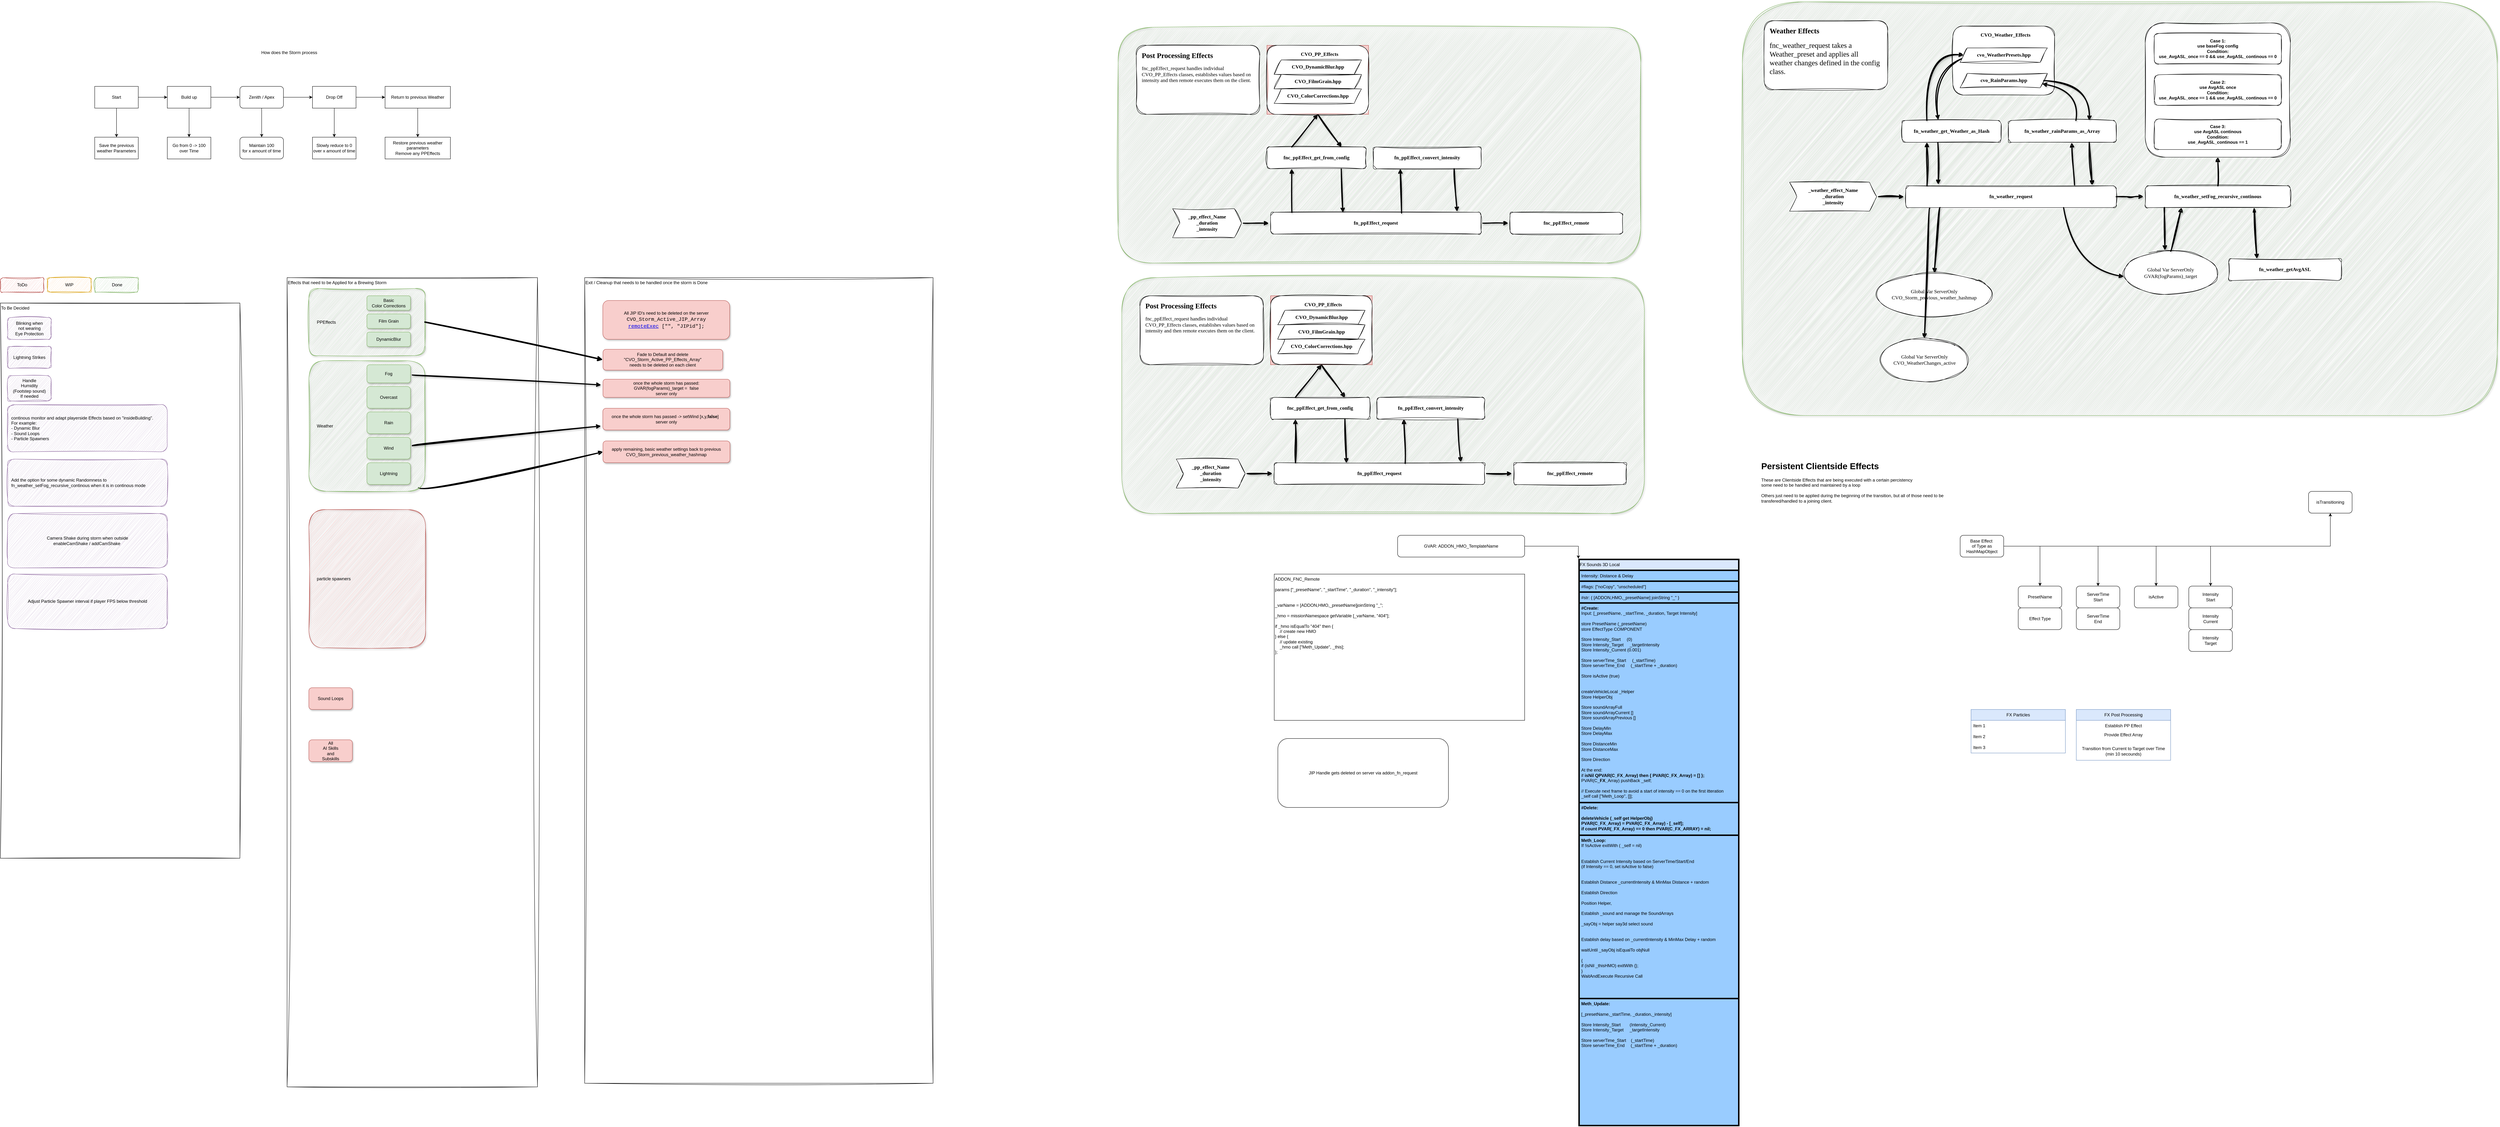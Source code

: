 <mxfile version="23.1.5" type="device">
  <diagram id="C5RBs43oDa-KdzZeNtuy" name="Page-1">
    <mxGraphModel dx="5068" dy="2022" grid="1" gridSize="10" guides="1" tooltips="1" connect="1" arrows="1" fold="1" page="1" pageScale="1" pageWidth="1169" pageHeight="827" math="0" shadow="0">
      <root>
        <mxCell id="WIyWlLk6GJQsqaUBKTNV-0" />
        <mxCell id="WIyWlLk6GJQsqaUBKTNV-1" parent="WIyWlLk6GJQsqaUBKTNV-0" />
        <mxCell id="Znwxz7as3tQza8B5PeCA-17" value="Exit / Cleanup that needs to be handled once the storm is Done" style="rounded=0;whiteSpace=wrap;html=1;align=left;verticalAlign=top;shadow=0;glass=0;sketch=1;curveFitting=1;jiggle=2;" parent="WIyWlLk6GJQsqaUBKTNV-1" vertex="1">
          <mxGeometry x="-710" y="10" width="960" height="2220" as="geometry" />
        </mxCell>
        <mxCell id="Znwxz7as3tQza8B5PeCA-16" value="Effects that need to be Applied for a Brewing Storm" style="rounded=0;whiteSpace=wrap;html=1;align=left;verticalAlign=top;sketch=1;curveFitting=1;jiggle=2;shadow=0;glass=0;" parent="WIyWlLk6GJQsqaUBKTNV-1" vertex="1">
          <mxGeometry x="-1530" y="10" width="690" height="2230" as="geometry" />
        </mxCell>
        <mxCell id="juMGjEx32GAvLLKHNY1u-7" style="rounded=0;orthogonalLoop=1;jettySize=auto;html=1;exitX=0.944;exitY=0.972;exitDx=0;exitDy=0;entryX=0;entryY=0.5;entryDx=0;entryDy=0;curved=1;sketch=1;curveFitting=1;jiggle=2;strokeWidth=3;exitPerimeter=0;" parent="WIyWlLk6GJQsqaUBKTNV-1" source="-8z7zLYKaV2N25bag4np-0" target="juMGjEx32GAvLLKHNY1u-6" edge="1">
          <mxGeometry relative="1" as="geometry">
            <Array as="points">
              <mxPoint x="-1160" y="610" />
            </Array>
          </mxGeometry>
        </mxCell>
        <mxCell id="-8z7zLYKaV2N25bag4np-0" value="Weather" style="rounded=1;whiteSpace=wrap;html=1;fillColor=#d5e8d4;strokeColor=#82b366;glass=0;shadow=1;align=left;sketch=1;curveFitting=1;jiggle=2;spacingLeft=20;" parent="WIyWlLk6GJQsqaUBKTNV-1" vertex="1">
          <mxGeometry x="-1470" y="239" width="320" height="360" as="geometry" />
        </mxCell>
        <mxCell id="E11lnonPsDXxkd33xf_O-0" value="Overcast" style="rounded=1;whiteSpace=wrap;html=1;fillColor=#d5e8d4;strokeColor=#82b366;glass=0;shadow=1;" parent="WIyWlLk6GJQsqaUBKTNV-1" vertex="1">
          <mxGeometry x="-1310" y="310" width="120" height="60" as="geometry" />
        </mxCell>
        <mxCell id="tPFQgd7vZW-GbOvR2g9Y-20" value="" style="edgeStyle=none;shape=connector;curved=1;rounded=0;sketch=1;jiggle=2;curveFitting=1;orthogonalLoop=1;jettySize=auto;html=1;shadow=1;labelBackgroundColor=default;strokeColor=default;strokeWidth=3;align=center;verticalAlign=middle;fontFamily=Lucida Console;fontSize=14;fontColor=default;startArrow=none;startFill=0;endArrow=classic;sourcePerimeterSpacing=5;targetPerimeterSpacing=5;" parent="WIyWlLk6GJQsqaUBKTNV-1" source="E11lnonPsDXxkd33xf_O-2" target="tPFQgd7vZW-GbOvR2g9Y-19" edge="1">
          <mxGeometry relative="1" as="geometry" />
        </mxCell>
        <mxCell id="E11lnonPsDXxkd33xf_O-2" value="Fog" style="rounded=1;whiteSpace=wrap;html=1;fillColor=#d5e8d4;strokeColor=#82b366;glass=0;shadow=1;" parent="WIyWlLk6GJQsqaUBKTNV-1" vertex="1">
          <mxGeometry x="-1310" y="250" width="120" height="50" as="geometry" />
        </mxCell>
        <mxCell id="E11lnonPsDXxkd33xf_O-3" value="Rain" style="rounded=1;whiteSpace=wrap;html=1;fillColor=#d5e8d4;strokeColor=#82b366;glass=0;shadow=1;" parent="WIyWlLk6GJQsqaUBKTNV-1" vertex="1">
          <mxGeometry x="-1310" y="380" width="120" height="60" as="geometry" />
        </mxCell>
        <mxCell id="tPFQgd7vZW-GbOvR2g9Y-16" value="" style="edgeStyle=none;shape=connector;curved=1;rounded=0;sketch=1;jiggle=2;curveFitting=1;orthogonalLoop=1;jettySize=auto;html=1;shadow=1;labelBackgroundColor=default;strokeColor=default;strokeWidth=3;align=center;verticalAlign=middle;fontFamily=Lucida Console;fontSize=14;fontColor=default;startArrow=none;startFill=0;endArrow=classic;sourcePerimeterSpacing=5;targetPerimeterSpacing=5;" parent="WIyWlLk6GJQsqaUBKTNV-1" source="E11lnonPsDXxkd33xf_O-4" target="tPFQgd7vZW-GbOvR2g9Y-15" edge="1">
          <mxGeometry relative="1" as="geometry" />
        </mxCell>
        <mxCell id="E11lnonPsDXxkd33xf_O-4" value="Wind" style="rounded=1;whiteSpace=wrap;html=1;fillColor=#d5e8d4;strokeColor=#82b366;glass=0;shadow=1;" parent="WIyWlLk6GJQsqaUBKTNV-1" vertex="1">
          <mxGeometry x="-1310" y="450" width="120" height="60" as="geometry" />
        </mxCell>
        <mxCell id="E11lnonPsDXxkd33xf_O-5" value="particle spawners" style="rounded=1;whiteSpace=wrap;html=1;fillColor=#f8cecc;strokeColor=#b85450;glass=0;shadow=1;sketch=1;curveFitting=1;jiggle=2;align=left;spacingLeft=20;" parent="WIyWlLk6GJQsqaUBKTNV-1" vertex="1">
          <mxGeometry x="-1470" y="649.21" width="321.58" height="380.79" as="geometry" />
        </mxCell>
        <mxCell id="E11lnonPsDXxkd33xf_O-6" value="Sound Loops" style="rounded=1;whiteSpace=wrap;html=1;fillColor=#f8cecc;strokeColor=#b85450;glass=0;shadow=1;" parent="WIyWlLk6GJQsqaUBKTNV-1" vertex="1">
          <mxGeometry x="-1470" y="1140" width="120" height="60" as="geometry" />
        </mxCell>
        <mxCell id="E11lnonPsDXxkd33xf_O-7" value="PPEffects" style="rounded=1;whiteSpace=wrap;html=1;fillColor=#d5e8d4;strokeColor=#82b366;glass=0;shadow=1;align=left;verticalAlign=middle;labelBackgroundColor=none;labelBorderColor=none;sketch=1;curveFitting=1;jiggle=2;spacingLeft=20;" parent="WIyWlLk6GJQsqaUBKTNV-1" vertex="1">
          <mxGeometry x="-1470" y="40" width="320" height="185" as="geometry" />
        </mxCell>
        <mxCell id="E11lnonPsDXxkd33xf_O-9" value="How does the Storm process" style="text;html=1;strokeColor=none;fillColor=none;align=center;verticalAlign=middle;whiteSpace=wrap;rounded=0;" parent="WIyWlLk6GJQsqaUBKTNV-1" vertex="1">
          <mxGeometry x="-1769" y="-650" width="490" height="80" as="geometry" />
        </mxCell>
        <mxCell id="E11lnonPsDXxkd33xf_O-13" value="" style="edgeStyle=orthogonalEdgeStyle;rounded=0;orthogonalLoop=1;jettySize=auto;html=1;" parent="WIyWlLk6GJQsqaUBKTNV-1" source="E11lnonPsDXxkd33xf_O-11" target="E11lnonPsDXxkd33xf_O-12" edge="1">
          <mxGeometry relative="1" as="geometry" />
        </mxCell>
        <mxCell id="E11lnonPsDXxkd33xf_O-15" value="" style="edgeStyle=orthogonalEdgeStyle;rounded=0;orthogonalLoop=1;jettySize=auto;html=1;" parent="WIyWlLk6GJQsqaUBKTNV-1" source="E11lnonPsDXxkd33xf_O-11" target="E11lnonPsDXxkd33xf_O-14" edge="1">
          <mxGeometry relative="1" as="geometry" />
        </mxCell>
        <mxCell id="E11lnonPsDXxkd33xf_O-11" value="Start" style="rounded=0;whiteSpace=wrap;html=1;" parent="WIyWlLk6GJQsqaUBKTNV-1" vertex="1">
          <mxGeometry x="-2060" y="-517" width="120" height="60" as="geometry" />
        </mxCell>
        <mxCell id="E11lnonPsDXxkd33xf_O-12" value="Save the previous weather Parameters" style="rounded=0;whiteSpace=wrap;html=1;" parent="WIyWlLk6GJQsqaUBKTNV-1" vertex="1">
          <mxGeometry x="-2060" y="-377" width="120" height="60" as="geometry" />
        </mxCell>
        <mxCell id="E11lnonPsDXxkd33xf_O-19" value="" style="edgeStyle=orthogonalEdgeStyle;rounded=0;orthogonalLoop=1;jettySize=auto;html=1;" parent="WIyWlLk6GJQsqaUBKTNV-1" source="E11lnonPsDXxkd33xf_O-14" target="E11lnonPsDXxkd33xf_O-18" edge="1">
          <mxGeometry relative="1" as="geometry" />
        </mxCell>
        <mxCell id="E11lnonPsDXxkd33xf_O-25" value="" style="edgeStyle=orthogonalEdgeStyle;rounded=0;orthogonalLoop=1;jettySize=auto;html=1;" parent="WIyWlLk6GJQsqaUBKTNV-1" source="E11lnonPsDXxkd33xf_O-14" target="E11lnonPsDXxkd33xf_O-24" edge="1">
          <mxGeometry relative="1" as="geometry" />
        </mxCell>
        <mxCell id="E11lnonPsDXxkd33xf_O-14" value="Build up" style="rounded=0;whiteSpace=wrap;html=1;" parent="WIyWlLk6GJQsqaUBKTNV-1" vertex="1">
          <mxGeometry x="-1860" y="-517" width="120" height="60" as="geometry" />
        </mxCell>
        <mxCell id="E11lnonPsDXxkd33xf_O-21" value="" style="edgeStyle=orthogonalEdgeStyle;rounded=0;orthogonalLoop=1;jettySize=auto;html=1;" parent="WIyWlLk6GJQsqaUBKTNV-1" source="E11lnonPsDXxkd33xf_O-18" target="E11lnonPsDXxkd33xf_O-20" edge="1">
          <mxGeometry relative="1" as="geometry" />
        </mxCell>
        <mxCell id="E11lnonPsDXxkd33xf_O-27" value="" style="edgeStyle=orthogonalEdgeStyle;rounded=0;orthogonalLoop=1;jettySize=auto;html=1;" parent="WIyWlLk6GJQsqaUBKTNV-1" source="E11lnonPsDXxkd33xf_O-18" target="E11lnonPsDXxkd33xf_O-26" edge="1">
          <mxGeometry relative="1" as="geometry" />
        </mxCell>
        <mxCell id="E11lnonPsDXxkd33xf_O-18" value="Zenith / Apex" style="rounded=1;whiteSpace=wrap;html=1;" parent="WIyWlLk6GJQsqaUBKTNV-1" vertex="1">
          <mxGeometry x="-1660" y="-517" width="120" height="60" as="geometry" />
        </mxCell>
        <mxCell id="E11lnonPsDXxkd33xf_O-23" value="" style="edgeStyle=orthogonalEdgeStyle;rounded=0;orthogonalLoop=1;jettySize=auto;html=1;" parent="WIyWlLk6GJQsqaUBKTNV-1" source="E11lnonPsDXxkd33xf_O-20" target="E11lnonPsDXxkd33xf_O-22" edge="1">
          <mxGeometry relative="1" as="geometry" />
        </mxCell>
        <mxCell id="E11lnonPsDXxkd33xf_O-29" value="" style="edgeStyle=orthogonalEdgeStyle;rounded=0;orthogonalLoop=1;jettySize=auto;html=1;" parent="WIyWlLk6GJQsqaUBKTNV-1" source="E11lnonPsDXxkd33xf_O-20" target="E11lnonPsDXxkd33xf_O-28" edge="1">
          <mxGeometry relative="1" as="geometry" />
        </mxCell>
        <mxCell id="E11lnonPsDXxkd33xf_O-20" value="Drop Off" style="rounded=0;whiteSpace=wrap;html=1;" parent="WIyWlLk6GJQsqaUBKTNV-1" vertex="1">
          <mxGeometry x="-1460" y="-517" width="120" height="60" as="geometry" />
        </mxCell>
        <mxCell id="E11lnonPsDXxkd33xf_O-31" value="" style="edgeStyle=orthogonalEdgeStyle;rounded=0;orthogonalLoop=1;jettySize=auto;html=1;" parent="WIyWlLk6GJQsqaUBKTNV-1" source="E11lnonPsDXxkd33xf_O-22" target="E11lnonPsDXxkd33xf_O-30" edge="1">
          <mxGeometry relative="1" as="geometry" />
        </mxCell>
        <mxCell id="E11lnonPsDXxkd33xf_O-22" value="Return to previous Weather" style="rounded=0;whiteSpace=wrap;html=1;" parent="WIyWlLk6GJQsqaUBKTNV-1" vertex="1">
          <mxGeometry x="-1260" y="-517" width="180" height="60" as="geometry" />
        </mxCell>
        <mxCell id="E11lnonPsDXxkd33xf_O-24" value="Go from 0 -&amp;gt; 100&lt;br&gt;over Time" style="rounded=0;whiteSpace=wrap;html=1;" parent="WIyWlLk6GJQsqaUBKTNV-1" vertex="1">
          <mxGeometry x="-1860" y="-377" width="120" height="60" as="geometry" />
        </mxCell>
        <mxCell id="E11lnonPsDXxkd33xf_O-26" value="Maintain 100&lt;br&gt;for x amount of time" style="rounded=1;whiteSpace=wrap;html=1;" parent="WIyWlLk6GJQsqaUBKTNV-1" vertex="1">
          <mxGeometry x="-1660" y="-377" width="120" height="60" as="geometry" />
        </mxCell>
        <mxCell id="E11lnonPsDXxkd33xf_O-28" value="Slowly reduce to 0&lt;br&gt;over x amount of time" style="rounded=0;whiteSpace=wrap;html=1;" parent="WIyWlLk6GJQsqaUBKTNV-1" vertex="1">
          <mxGeometry x="-1460" y="-377" width="120" height="60" as="geometry" />
        </mxCell>
        <mxCell id="E11lnonPsDXxkd33xf_O-30" value="Restore previous weather parameters&lt;br&gt;Remove any PPEffects" style="rounded=0;whiteSpace=wrap;html=1;" parent="WIyWlLk6GJQsqaUBKTNV-1" vertex="1">
          <mxGeometry x="-1260" y="-377" width="180" height="60" as="geometry" />
        </mxCell>
        <mxCell id="E11lnonPsDXxkd33xf_O-32" value="All&lt;br&gt;AI Skills&lt;br&gt;and&lt;br&gt;Subskills" style="rounded=1;whiteSpace=wrap;html=1;fillColor=#f8cecc;strokeColor=#b85450;glass=0;shadow=1;" parent="WIyWlLk6GJQsqaUBKTNV-1" vertex="1">
          <mxGeometry x="-1470" y="1283.5" width="120" height="60" as="geometry" />
        </mxCell>
        <mxCell id="Znwxz7as3tQza8B5PeCA-18" style="rounded=0;orthogonalLoop=1;jettySize=auto;html=1;entryX=0;entryY=0.5;entryDx=0;entryDy=0;exitX=1;exitY=0.5;exitDx=0;exitDy=0;sketch=1;curveFitting=1;jiggle=2;strokeWidth=4;" parent="WIyWlLk6GJQsqaUBKTNV-1" source="E11lnonPsDXxkd33xf_O-7" target="Znwxz7as3tQza8B5PeCA-9" edge="1">
          <mxGeometry relative="1" as="geometry">
            <mxPoint x="-800" y="200" as="sourcePoint" />
          </mxGeometry>
        </mxCell>
        <mxCell id="Znwxz7as3tQza8B5PeCA-4" value="Basic&lt;br&gt;Color Corrections" style="rounded=1;whiteSpace=wrap;html=1;fillColor=#d5e8d4;strokeColor=#82b366;glass=0;shadow=1;" parent="WIyWlLk6GJQsqaUBKTNV-1" vertex="1">
          <mxGeometry x="-1310" y="60" width="120" height="40" as="geometry" />
        </mxCell>
        <mxCell id="Znwxz7as3tQza8B5PeCA-7" value="Film Grain" style="rounded=1;whiteSpace=wrap;html=1;fillColor=#d5e8d4;strokeColor=#82b366;glass=0;shadow=1;" parent="WIyWlLk6GJQsqaUBKTNV-1" vertex="1">
          <mxGeometry x="-1310" y="110" width="120" height="40" as="geometry" />
        </mxCell>
        <mxCell id="Znwxz7as3tQza8B5PeCA-9" value="Fade to Default and delete&lt;br&gt;&quot;CVO_Storm_Active_PP_Effects_Array&quot;&lt;br&gt;needs to be deleted on each client" style="rounded=1;whiteSpace=wrap;html=1;fillColor=#f8cecc;strokeColor=#b85450;glass=0;shadow=1;" parent="WIyWlLk6GJQsqaUBKTNV-1" vertex="1">
          <mxGeometry x="-659.58" y="207.5" width="330" height="57.5" as="geometry" />
        </mxCell>
        <mxCell id="Znwxz7as3tQza8B5PeCA-10" value="&amp;nbsp;Done" style="whiteSpace=wrap;html=1;fillColor=#d5e8d4;strokeColor=#82b366;rounded=1;sketch=1;curveFitting=1;jiggle=2;" parent="WIyWlLk6GJQsqaUBKTNV-1" vertex="1">
          <mxGeometry x="-2060" y="10" width="120" height="40" as="geometry" />
        </mxCell>
        <mxCell id="Znwxz7as3tQza8B5PeCA-11" value="WIP" style="whiteSpace=wrap;html=1;fillColor=#ffe6cc;strokeColor=#d79b00;rounded=1;sketch=1;curveFitting=1;jiggle=2;" parent="WIyWlLk6GJQsqaUBKTNV-1" vertex="1">
          <mxGeometry x="-2190" y="10" width="120" height="40" as="geometry" />
        </mxCell>
        <mxCell id="Znwxz7as3tQza8B5PeCA-12" value="ToDo" style="whiteSpace=wrap;html=1;fillColor=#f8cecc;strokeColor=#b85450;rounded=1;sketch=1;curveFitting=1;jiggle=2;" parent="WIyWlLk6GJQsqaUBKTNV-1" vertex="1">
          <mxGeometry x="-2320" y="10" width="120" height="40" as="geometry" />
        </mxCell>
        <mxCell id="Znwxz7as3tQza8B5PeCA-14" value="To Be Decided" style="rounded=0;whiteSpace=wrap;html=1;align=left;verticalAlign=top;sketch=1;curveFitting=1;jiggle=2;" parent="WIyWlLk6GJQsqaUBKTNV-1" vertex="1">
          <mxGeometry x="-2320" y="80" width="660" height="1530" as="geometry" />
        </mxCell>
        <mxCell id="Znwxz7as3tQza8B5PeCA-15" value="Blinking when&lt;br&gt;not wearing&lt;br&gt;Eye Protection" style="rounded=1;whiteSpace=wrap;html=1;fillColor=#e1d5e7;strokeColor=#9673a6;glass=0;sketch=1;curveFitting=1;jiggle=2;shadow=0;" parent="WIyWlLk6GJQsqaUBKTNV-1" vertex="1">
          <mxGeometry x="-2300" y="120" width="120" height="60" as="geometry" />
        </mxCell>
        <mxCell id="-8z7zLYKaV2N25bag4np-1" value="DynamicBlur" style="rounded=1;whiteSpace=wrap;html=1;fillColor=#d5e8d4;strokeColor=#82b366;glass=0;shadow=1;" parent="WIyWlLk6GJQsqaUBKTNV-1" vertex="1">
          <mxGeometry x="-1310" y="160" width="120" height="40" as="geometry" />
        </mxCell>
        <mxCell id="hQTQaSpxR1u1E6Dnaw2V-1" value="All JIP ID&#39;s need to be deleted on the server&lt;br&gt;&lt;div style=&quot;font-family: Consolas, &amp;quot;Courier New&amp;quot;, monospace, &amp;quot;comic Neue&amp;quot;, Consolas, &amp;quot;Courier New&amp;quot;, monospace; font-size: 14px; line-height: 19px;&quot;&gt;CVO_Storm_Active_JIP_Array&lt;br&gt;&lt;a style=&quot;&quot; href=&quot;https://community.bistudio.com/wiki/remoteExec&quot;&gt;remoteExec&lt;/a&gt; [&lt;span style=&quot;&quot; class=&quot;s&quot;&gt;&quot;&quot;&lt;/span&gt;, &lt;span style=&quot;&quot; class=&quot;s&quot;&gt;&quot;JIPid&quot;&lt;/span&gt;&lt;span style=&quot;&quot; class=&quot;ae&quot;&gt;]&lt;/span&gt;;&lt;br&gt;&lt;/div&gt;" style="rounded=1;whiteSpace=wrap;html=1;fillColor=#f8cecc;strokeColor=#b85450;glass=0;shadow=1;" parent="WIyWlLk6GJQsqaUBKTNV-1" vertex="1">
          <mxGeometry x="-660" y="73" width="349.58" height="107" as="geometry" />
        </mxCell>
        <mxCell id="W2RvpuAVs8pKlcEKHl59-0" value="Lightning Strikes" style="rounded=1;whiteSpace=wrap;html=1;fillColor=#e1d5e7;strokeColor=#9673a6;glass=0;sketch=1;curveFitting=1;jiggle=2;shadow=0;" parent="WIyWlLk6GJQsqaUBKTNV-1" vertex="1">
          <mxGeometry x="-2300" y="200" width="120" height="60" as="geometry" />
        </mxCell>
        <mxCell id="W2RvpuAVs8pKlcEKHl59-1" value="Lightning" style="rounded=1;whiteSpace=wrap;html=1;fillColor=#d5e8d4;strokeColor=#82b366;glass=0;shadow=1;" parent="WIyWlLk6GJQsqaUBKTNV-1" vertex="1">
          <mxGeometry x="-1310" y="520" width="120" height="60" as="geometry" />
        </mxCell>
        <mxCell id="UnbkybWvrtqViDbFcPGk-0" value="Handle&lt;br&gt;Humidity&lt;br&gt;(Footstep sound)&lt;br&gt;If needed" style="rounded=1;whiteSpace=wrap;html=1;fillColor=#e1d5e7;strokeColor=#9673a6;glass=0;sketch=1;curveFitting=1;jiggle=2;shadow=0;" parent="WIyWlLk6GJQsqaUBKTNV-1" vertex="1">
          <mxGeometry x="-2300" y="280" width="120" height="70" as="geometry" />
        </mxCell>
        <mxCell id="FVfylj094XFFCRxBFUlB-0" value="continous monitor and adapt playerside Effects based on &quot;insideBuilding&quot;. &lt;br&gt;For example: &lt;br&gt;- Dynamic Blur&lt;br&gt;- Sound Loops&lt;br&gt;- Particle Spawners" style="rounded=1;whiteSpace=wrap;html=1;fillColor=#e1d5e7;strokeColor=#9673a6;glass=0;sketch=1;curveFitting=1;jiggle=2;shadow=0;align=left;labelPosition=center;verticalLabelPosition=middle;verticalAlign=middle;spacingLeft=8;" parent="WIyWlLk6GJQsqaUBKTNV-1" vertex="1">
          <mxGeometry x="-2300" y="360" width="440" height="130" as="geometry" />
        </mxCell>
        <mxCell id="N2z2kw6uGRIZIay2zsSY-23" value="" style="group;movable=1;resizable=1;rotatable=1;deletable=1;editable=1;locked=0;connectable=1;" parent="WIyWlLk6GJQsqaUBKTNV-1" vertex="1" connectable="0">
          <mxGeometry x="760" y="-680" width="1440" height="650" as="geometry" />
        </mxCell>
        <mxCell id="_kfhSIF0BqQviyJn40GE-50" value="" style="rounded=1;whiteSpace=wrap;html=1;fontFamily=Helvetica;fontSize=11;fillColor=#d5e8d4;strokeColor=#82b366;glass=0;sketch=1;curveFitting=1;jiggle=2;shadow=1;container=0;movable=1;resizable=1;rotatable=1;deletable=1;editable=1;locked=0;connectable=1;" parent="N2z2kw6uGRIZIay2zsSY-23" vertex="1">
          <mxGeometry width="1440" height="650" as="geometry" />
        </mxCell>
        <mxCell id="_kfhSIF0BqQviyJn40GE-2" value="fn_ppEffect_request" style="rounded=1;whiteSpace=wrap;html=1;fontFamily=Lucida Console;fontSize=14;fontStyle=1;align=center;sketch=1;curveFitting=1;jiggle=2;container=0;movable=1;resizable=1;rotatable=1;deletable=1;editable=1;locked=0;connectable=1;" parent="N2z2kw6uGRIZIay2zsSY-23" vertex="1">
          <mxGeometry x="420" y="510" width="580" height="60" as="geometry" />
        </mxCell>
        <mxCell id="_kfhSIF0BqQviyJn40GE-34" value="" style="edgeStyle=none;shape=connector;rounded=0;sketch=1;jiggle=2;curveFitting=1;orthogonalLoop=1;jettySize=auto;html=1;shadow=1;labelBackgroundColor=default;strokeColor=default;strokeWidth=3;align=center;verticalAlign=middle;fontFamily=Lucida Console;fontSize=14;fontColor=default;startArrow=none;startFill=0;endArrow=classic;sourcePerimeterSpacing=5;targetPerimeterSpacing=5;fontStyle=1;movable=1;resizable=1;rotatable=1;deletable=1;editable=1;locked=0;connectable=1;" parent="N2z2kw6uGRIZIay2zsSY-23" source="_kfhSIF0BqQviyJn40GE-3" target="_kfhSIF0BqQviyJn40GE-2" edge="1">
          <mxGeometry relative="1" as="geometry" />
        </mxCell>
        <mxCell id="_kfhSIF0BqQviyJn40GE-3" value="_pp_effect_Name&lt;br style=&quot;font-size: 14px;&quot;&gt;_duration&lt;br style=&quot;font-size: 14px;&quot;&gt;_intensity" style="rounded=0;whiteSpace=wrap;html=1;sketch=1;curveFitting=1;jiggle=2;fontFamily=Lucida Console;fontSize=14;fontStyle=1;align=center;shape=step;perimeter=stepPerimeter;fixedSize=1;container=0;movable=1;resizable=1;rotatable=1;deletable=1;editable=1;locked=0;connectable=1;" parent="N2z2kw6uGRIZIay2zsSY-23" vertex="1">
          <mxGeometry x="150" y="500" width="190" height="80" as="geometry" />
        </mxCell>
        <mxCell id="_kfhSIF0BqQviyJn40GE-4" value="fnc_ppEffect_get_from_config" style="rounded=1;whiteSpace=wrap;html=1;fontFamily=Lucida Console;fontSize=14;fontStyle=1;align=center;sketch=1;curveFitting=1;jiggle=2;container=0;movable=1;resizable=1;rotatable=1;deletable=1;editable=1;locked=0;connectable=1;" parent="N2z2kw6uGRIZIay2zsSY-23" vertex="1">
          <mxGeometry x="410" y="330" width="273" height="60" as="geometry" />
        </mxCell>
        <mxCell id="_kfhSIF0BqQviyJn40GE-26" style="rounded=0;orthogonalLoop=1;jettySize=auto;html=1;exitX=0.101;exitY=0.006;exitDx=0;exitDy=0;labelBackgroundColor=default;strokeColor=default;align=center;verticalAlign=middle;fontFamily=Lucida Console;fontSize=14;fontColor=default;startArrow=none;endArrow=classic;startFill=0;edgeStyle=orthogonalEdgeStyle;curved=1;entryX=0.25;entryY=1;entryDx=0;entryDy=0;exitPerimeter=0;targetPerimeterSpacing=5;strokeWidth=3;sourcePerimeterSpacing=5;shadow=1;sketch=1;curveFitting=1;jiggle=2;fontStyle=1;movable=1;resizable=1;rotatable=1;deletable=1;editable=1;locked=0;connectable=1;" parent="N2z2kw6uGRIZIay2zsSY-23" source="_kfhSIF0BqQviyJn40GE-2" target="_kfhSIF0BqQviyJn40GE-4" edge="1">
          <mxGeometry relative="1" as="geometry" />
        </mxCell>
        <mxCell id="_kfhSIF0BqQviyJn40GE-16" value="fnc_ppEffect_remote" style="rounded=1;whiteSpace=wrap;html=1;fontFamily=Lucida Console;fontSize=14;fontStyle=1;align=center;sketch=1;curveFitting=1;jiggle=2;container=0;movable=1;resizable=1;rotatable=1;deletable=1;editable=1;locked=0;connectable=1;" parent="N2z2kw6uGRIZIay2zsSY-23" vertex="1">
          <mxGeometry x="1080" y="510" width="310" height="60" as="geometry" />
        </mxCell>
        <mxCell id="_kfhSIF0BqQviyJn40GE-35" value="" style="edgeStyle=none;shape=connector;rounded=0;sketch=1;jiggle=2;curveFitting=1;orthogonalLoop=1;jettySize=auto;html=1;shadow=1;labelBackgroundColor=default;strokeColor=default;strokeWidth=3;align=center;verticalAlign=middle;fontFamily=Lucida Console;fontSize=14;fontColor=default;startArrow=none;startFill=0;endArrow=classic;sourcePerimeterSpacing=5;targetPerimeterSpacing=5;fontStyle=1;movable=1;resizable=1;rotatable=1;deletable=1;editable=1;locked=0;connectable=1;" parent="N2z2kw6uGRIZIay2zsSY-23" source="_kfhSIF0BqQviyJn40GE-2" target="_kfhSIF0BqQviyJn40GE-16" edge="1">
          <mxGeometry relative="1" as="geometry" />
        </mxCell>
        <mxCell id="_kfhSIF0BqQviyJn40GE-21" value="fn_ppEffect_convert_intensity" style="rounded=1;whiteSpace=wrap;html=1;fontFamily=Lucida Console;fontSize=14;fontStyle=1;align=center;sketch=1;curveFitting=1;jiggle=2;container=0;movable=1;resizable=1;rotatable=1;deletable=1;editable=1;locked=0;connectable=1;" parent="N2z2kw6uGRIZIay2zsSY-23" vertex="1">
          <mxGeometry x="703" y="330" width="297" height="60" as="geometry" />
        </mxCell>
        <mxCell id="_kfhSIF0BqQviyJn40GE-30" style="edgeStyle=none;shape=connector;rounded=0;sketch=1;jiggle=2;curveFitting=1;orthogonalLoop=1;jettySize=auto;html=1;entryX=0.75;entryY=0;entryDx=0;entryDy=0;shadow=1;labelBackgroundColor=default;strokeColor=default;strokeWidth=3;align=center;verticalAlign=middle;fontFamily=Lucida Console;fontSize=14;fontColor=default;startArrow=none;startFill=0;endArrow=classic;sourcePerimeterSpacing=5;targetPerimeterSpacing=5;exitX=0.5;exitY=1;exitDx=0;exitDy=0;fontStyle=1;movable=1;resizable=1;rotatable=1;deletable=1;editable=1;locked=0;connectable=1;" parent="N2z2kw6uGRIZIay2zsSY-23" source="_kfhSIF0BqQviyJn40GE-11" target="_kfhSIF0BqQviyJn40GE-4" edge="1">
          <mxGeometry relative="1" as="geometry" />
        </mxCell>
        <mxCell id="_kfhSIF0BqQviyJn40GE-32" style="edgeStyle=none;shape=connector;rounded=0;sketch=1;jiggle=2;curveFitting=1;orthogonalLoop=1;jettySize=auto;html=1;entryX=0.25;entryY=1;entryDx=0;entryDy=0;shadow=1;labelBackgroundColor=default;strokeColor=default;strokeWidth=3;align=center;verticalAlign=middle;fontFamily=Lucida Console;fontSize=14;fontColor=default;startArrow=none;startFill=0;endArrow=classic;sourcePerimeterSpacing=5;targetPerimeterSpacing=5;exitX=0.622;exitY=0.033;exitDx=0;exitDy=0;exitPerimeter=0;fontStyle=1;movable=1;resizable=1;rotatable=1;deletable=1;editable=1;locked=0;connectable=1;" parent="N2z2kw6uGRIZIay2zsSY-23" source="_kfhSIF0BqQviyJn40GE-2" target="_kfhSIF0BqQviyJn40GE-21" edge="1">
          <mxGeometry relative="1" as="geometry" />
        </mxCell>
        <mxCell id="_kfhSIF0BqQviyJn40GE-31" style="edgeStyle=none;shape=connector;rounded=0;sketch=1;jiggle=2;curveFitting=1;orthogonalLoop=1;jettySize=auto;html=1;exitX=0.75;exitY=1;exitDx=0;exitDy=0;entryX=0.343;entryY=0.017;entryDx=0;entryDy=0;entryPerimeter=0;shadow=1;labelBackgroundColor=default;strokeColor=default;strokeWidth=3;align=center;verticalAlign=middle;fontFamily=Lucida Console;fontSize=14;fontColor=default;startArrow=none;startFill=0;endArrow=classic;sourcePerimeterSpacing=5;targetPerimeterSpacing=5;fontStyle=1;movable=1;resizable=1;rotatable=1;deletable=1;editable=1;locked=0;connectable=1;" parent="N2z2kw6uGRIZIay2zsSY-23" source="_kfhSIF0BqQviyJn40GE-4" target="_kfhSIF0BqQviyJn40GE-2" edge="1">
          <mxGeometry relative="1" as="geometry" />
        </mxCell>
        <mxCell id="_kfhSIF0BqQviyJn40GE-33" style="edgeStyle=none;shape=connector;rounded=0;sketch=1;jiggle=2;curveFitting=1;orthogonalLoop=1;jettySize=auto;html=1;exitX=0.75;exitY=1;exitDx=0;exitDy=0;entryX=0.886;entryY=-0.03;entryDx=0;entryDy=0;entryPerimeter=0;shadow=1;labelBackgroundColor=default;strokeColor=default;strokeWidth=3;align=center;verticalAlign=middle;fontFamily=Lucida Console;fontSize=14;fontColor=default;startArrow=none;startFill=0;endArrow=classic;sourcePerimeterSpacing=5;targetPerimeterSpacing=5;fontStyle=1;movable=1;resizable=1;rotatable=1;deletable=1;editable=1;locked=0;connectable=1;" parent="N2z2kw6uGRIZIay2zsSY-23" source="_kfhSIF0BqQviyJn40GE-21" target="_kfhSIF0BqQviyJn40GE-2" edge="1">
          <mxGeometry relative="1" as="geometry" />
        </mxCell>
        <mxCell id="_kfhSIF0BqQviyJn40GE-36" value="" style="group;fillColor=#f8cecc;strokeColor=#b85450;container=0;movable=1;resizable=1;rotatable=1;deletable=1;editable=1;locked=0;connectable=1;" parent="N2z2kw6uGRIZIay2zsSY-23" vertex="1" connectable="0">
          <mxGeometry x="410" y="50" width="280" height="190" as="geometry" />
        </mxCell>
        <mxCell id="_kfhSIF0BqQviyJn40GE-28" style="shape=connector;rounded=0;sketch=1;jiggle=2;curveFitting=1;orthogonalLoop=1;jettySize=auto;html=1;exitX=0.25;exitY=0;exitDx=0;exitDy=0;entryX=0.5;entryY=1;entryDx=0;entryDy=0;shadow=1;labelBackgroundColor=default;strokeColor=default;strokeWidth=3;align=center;verticalAlign=middle;fontFamily=Lucida Console;fontSize=14;fontColor=default;startArrow=none;startFill=0;endArrow=classic;sourcePerimeterSpacing=5;targetPerimeterSpacing=5;fontStyle=1;movable=1;resizable=1;rotatable=1;deletable=1;editable=1;locked=0;connectable=1;" parent="N2z2kw6uGRIZIay2zsSY-23" source="_kfhSIF0BqQviyJn40GE-4" target="_kfhSIF0BqQviyJn40GE-11" edge="1">
          <mxGeometry relative="1" as="geometry" />
        </mxCell>
        <mxCell id="_kfhSIF0BqQviyJn40GE-53" value="&lt;h1&gt;&lt;font style=&quot;font-size: 20px;&quot;&gt;Post Processing Effects&lt;/font&gt;&lt;/h1&gt;&lt;p&gt;&lt;span style=&quot;font-size: 14px;&quot;&gt;fnc_ppEffect_request handles individual CVO_PP_Effects classes, establishes values based on intensity and then remote executes them on the client.&lt;/span&gt;&lt;/p&gt;" style="text;html=1;strokeColor=default;fillColor=default;spacing=15;spacingTop=-20;whiteSpace=wrap;overflow=hidden;rounded=1;fontSize=11;fontFamily=Lucida Console;fontColor=default;sketch=1;curveFitting=1;jiggle=2;container=0;movable=1;resizable=1;rotatable=1;deletable=1;editable=1;locked=0;connectable=1;" parent="N2z2kw6uGRIZIay2zsSY-23" vertex="1">
          <mxGeometry x="50" y="50" width="340" height="190" as="geometry" />
        </mxCell>
        <mxCell id="_kfhSIF0BqQviyJn40GE-11" value="CVO_PP_Effects" style="rounded=1;whiteSpace=wrap;html=1;spacingTop=10;spacingLeft=10;align=center;verticalAlign=top;sketch=1;curveFitting=1;jiggle=2;fontFamily=Lucida Console;fontSize=14;fontStyle=1;container=0;movable=1;resizable=1;rotatable=1;deletable=1;editable=1;locked=0;connectable=1;" parent="N2z2kw6uGRIZIay2zsSY-23" vertex="1">
          <mxGeometry x="410" y="50" width="280" height="190" as="geometry" />
        </mxCell>
        <mxCell id="_kfhSIF0BqQviyJn40GE-10" value="CVO_DynamicBlur.hpp" style="shape=parallelogram;perimeter=parallelogramPerimeter;whiteSpace=wrap;html=1;fixedSize=1;align=center;spacing=22;sketch=1;curveFitting=1;jiggle=2;fontFamily=Lucida Console;fontSize=14;fontStyle=1;container=0;movable=1;resizable=1;rotatable=1;deletable=1;editable=1;locked=0;connectable=1;" parent="N2z2kw6uGRIZIay2zsSY-23" vertex="1">
          <mxGeometry x="429.58" y="90" width="240.839" height="40" as="geometry" />
        </mxCell>
        <mxCell id="_kfhSIF0BqQviyJn40GE-12" value="CVO_FilmGrain.hpp" style="shape=parallelogram;perimeter=parallelogramPerimeter;whiteSpace=wrap;html=1;fixedSize=1;align=center;spacing=22;sketch=1;curveFitting=1;jiggle=2;fontFamily=Lucida Console;fontSize=14;fontStyle=1;container=0;movable=1;resizable=1;rotatable=1;deletable=1;editable=1;locked=0;connectable=1;" parent="N2z2kw6uGRIZIay2zsSY-23" vertex="1">
          <mxGeometry x="429.58" y="130" width="240.839" height="40" as="geometry" />
        </mxCell>
        <mxCell id="_kfhSIF0BqQviyJn40GE-13" value="CVO_ColorCorrections.hpp" style="shape=parallelogram;perimeter=parallelogramPerimeter;whiteSpace=wrap;html=1;fixedSize=1;align=center;spacing=22;sketch=1;curveFitting=1;jiggle=2;fontFamily=Lucida Console;fontSize=14;fontStyle=1;container=0;movable=1;resizable=1;rotatable=1;deletable=1;editable=1;locked=0;connectable=1;" parent="N2z2kw6uGRIZIay2zsSY-23" vertex="1">
          <mxGeometry x="429.58" y="170" width="240.839" height="40" as="geometry" />
        </mxCell>
        <mxCell id="tPFQgd7vZW-GbOvR2g9Y-15" value="once the whole storm has passed -&amp;gt; setWind [x,y,&lt;b&gt;false&lt;/b&gt;]&amp;nbsp;&amp;nbsp;&lt;br&gt;server only" style="rounded=1;whiteSpace=wrap;html=1;fillColor=#f8cecc;strokeColor=#b85450;glass=0;shadow=1;" parent="WIyWlLk6GJQsqaUBKTNV-1" vertex="1">
          <mxGeometry x="-660" y="370" width="350" height="60" as="geometry" />
        </mxCell>
        <mxCell id="tPFQgd7vZW-GbOvR2g9Y-19" value="once the whole storm has passed:&lt;br&gt;GVAR(fogParams)_target =&lt;span style=&quot;background-color: initial;&quot;&gt;&amp;nbsp; false&lt;/span&gt;&lt;br&gt;server only" style="rounded=1;whiteSpace=wrap;html=1;fillColor=#f8cecc;strokeColor=#b85450;glass=0;shadow=1;" parent="WIyWlLk6GJQsqaUBKTNV-1" vertex="1">
          <mxGeometry x="-659.58" y="290" width="349.58" height="50" as="geometry" />
        </mxCell>
        <mxCell id="juMGjEx32GAvLLKHNY1u-0" value="Add the option for some dynamic Randomness to fn_weather_setFog_recursive_continous when it is in continous mode" style="rounded=1;whiteSpace=wrap;html=1;fillColor=#e1d5e7;strokeColor=#9673a6;glass=0;sketch=1;curveFitting=1;jiggle=2;shadow=0;align=left;labelPosition=center;verticalLabelPosition=middle;verticalAlign=middle;spacingLeft=8;" parent="WIyWlLk6GJQsqaUBKTNV-1" vertex="1">
          <mxGeometry x="-2300" y="510" width="440" height="130" as="geometry" />
        </mxCell>
        <mxCell id="juMGjEx32GAvLLKHNY1u-6" value="apply remaining, basic weather settings back to previous&lt;br&gt;CVO_Storm_previous_weather_hashmap" style="rounded=1;whiteSpace=wrap;html=1;fillColor=#f8cecc;strokeColor=#b85450;glass=0;shadow=1;" parent="WIyWlLk6GJQsqaUBKTNV-1" vertex="1">
          <mxGeometry x="-659.58" y="460" width="350" height="60" as="geometry" />
        </mxCell>
        <mxCell id="fDVFaNoFgKCkYp6yHZvw-0" value="" style="group" parent="WIyWlLk6GJQsqaUBKTNV-1" vertex="1" connectable="0">
          <mxGeometry x="2480" y="-750" width="2080" height="1140" as="geometry" />
        </mxCell>
        <mxCell id="N2z2kw6uGRIZIay2zsSY-27" value="" style="rounded=1;whiteSpace=wrap;html=1;fontFamily=Helvetica;fontSize=11;fillColor=#d5e8d4;strokeColor=#82b366;glass=0;sketch=1;curveFitting=1;jiggle=2;shadow=1;container=0;" parent="fDVFaNoFgKCkYp6yHZvw-0" vertex="1">
          <mxGeometry width="2080" height="1140" as="geometry" />
        </mxCell>
        <mxCell id="juMGjEx32GAvLLKHNY1u-3" value="" style="rounded=1;whiteSpace=wrap;html=1;sketch=1;curveFitting=1;jiggle=2;" parent="fDVFaNoFgKCkYp6yHZvw-0" vertex="1">
          <mxGeometry x="1110" y="58.17" width="400" height="370" as="geometry" />
        </mxCell>
        <mxCell id="N2z2kw6uGRIZIay2zsSY-43" value="CVO_Weather_Effects" style="rounded=1;whiteSpace=wrap;html=1;spacingTop=10;spacingLeft=10;align=center;verticalAlign=top;sketch=1;curveFitting=1;jiggle=2;fontFamily=Lucida Console;fontSize=14;fontStyle=1;container=0;" parent="fDVFaNoFgKCkYp6yHZvw-0" vertex="1">
          <mxGeometry x="580" y="67" width="280" height="190" as="geometry" />
        </mxCell>
        <mxCell id="N2z2kw6uGRIZIay2zsSY-28" value="fn_weather_request" style="rounded=1;whiteSpace=wrap;html=1;fontFamily=Lucida Console;fontSize=14;fontStyle=1;align=center;sketch=1;curveFitting=1;jiggle=2;container=0;" parent="fDVFaNoFgKCkYp6yHZvw-0" vertex="1">
          <mxGeometry x="450" y="507" width="580" height="60" as="geometry" />
        </mxCell>
        <mxCell id="N2z2kw6uGRIZIay2zsSY-29" value="" style="edgeStyle=none;shape=connector;rounded=0;sketch=1;jiggle=2;curveFitting=1;orthogonalLoop=1;jettySize=auto;html=1;shadow=1;labelBackgroundColor=default;strokeColor=default;strokeWidth=3;align=center;verticalAlign=middle;fontFamily=Lucida Console;fontSize=14;fontColor=default;startArrow=none;startFill=0;endArrow=classic;sourcePerimeterSpacing=5;targetPerimeterSpacing=5;fontStyle=1" parent="fDVFaNoFgKCkYp6yHZvw-0" source="N2z2kw6uGRIZIay2zsSY-30" target="N2z2kw6uGRIZIay2zsSY-28" edge="1">
          <mxGeometry relative="1" as="geometry" />
        </mxCell>
        <mxCell id="N2z2kw6uGRIZIay2zsSY-30" value="_weather_effect_Name&lt;br style=&quot;font-size: 14px;&quot;&gt;_duration&lt;br style=&quot;font-size: 14px;&quot;&gt;_intensity" style="rounded=0;whiteSpace=wrap;html=1;sketch=1;curveFitting=1;jiggle=2;fontFamily=Lucida Console;fontSize=14;fontStyle=1;align=center;shape=step;perimeter=stepPerimeter;fixedSize=1;container=0;" parent="fDVFaNoFgKCkYp6yHZvw-0" vertex="1">
          <mxGeometry x="130" y="497" width="240" height="80" as="geometry" />
        </mxCell>
        <mxCell id="N2z2kw6uGRIZIay2zsSY-31" value="fn_weather_get_Weather_as_Hash" style="rounded=1;whiteSpace=wrap;html=1;fontFamily=Lucida Console;fontSize=14;fontStyle=1;align=center;sketch=1;curveFitting=1;jiggle=2;container=0;" parent="fDVFaNoFgKCkYp6yHZvw-0" vertex="1">
          <mxGeometry x="440" y="327" width="273" height="60" as="geometry" />
        </mxCell>
        <mxCell id="N2z2kw6uGRIZIay2zsSY-32" style="rounded=0;orthogonalLoop=1;jettySize=auto;html=1;exitX=0.101;exitY=0.006;exitDx=0;exitDy=0;labelBackgroundColor=default;strokeColor=default;align=center;verticalAlign=middle;fontFamily=Lucida Console;fontSize=14;fontColor=default;startArrow=none;endArrow=classic;startFill=0;edgeStyle=orthogonalEdgeStyle;curved=1;entryX=0.25;entryY=1;entryDx=0;entryDy=0;exitPerimeter=0;targetPerimeterSpacing=5;strokeWidth=3;sourcePerimeterSpacing=5;shadow=1;sketch=1;curveFitting=1;jiggle=2;fontStyle=1" parent="fDVFaNoFgKCkYp6yHZvw-0" source="N2z2kw6uGRIZIay2zsSY-28" target="N2z2kw6uGRIZIay2zsSY-31" edge="1">
          <mxGeometry relative="1" as="geometry" />
        </mxCell>
        <mxCell id="N2z2kw6uGRIZIay2zsSY-34" value="" style="edgeStyle=entityRelationEdgeStyle;shape=connector;rounded=0;sketch=1;jiggle=2;curveFitting=1;orthogonalLoop=1;jettySize=auto;html=1;shadow=1;labelBackgroundColor=default;strokeColor=default;strokeWidth=3;align=center;verticalAlign=middle;fontFamily=Lucida Console;fontSize=14;fontColor=default;startArrow=none;startFill=0;endArrow=classic;sourcePerimeterSpacing=5;targetPerimeterSpacing=5;fontStyle=1;exitX=1;exitY=0.5;exitDx=0;exitDy=0;" parent="fDVFaNoFgKCkYp6yHZvw-0" source="N2z2kw6uGRIZIay2zsSY-28" target="tPFQgd7vZW-GbOvR2g9Y-4" edge="1">
          <mxGeometry relative="1" as="geometry" />
        </mxCell>
        <mxCell id="N2z2kw6uGRIZIay2zsSY-35" value="fn_weather_rainParams_as_Array" style="rounded=1;whiteSpace=wrap;html=1;fontFamily=Lucida Console;fontSize=14;fontStyle=1;align=center;sketch=1;curveFitting=1;jiggle=2;container=0;" parent="fDVFaNoFgKCkYp6yHZvw-0" vertex="1">
          <mxGeometry x="733" y="327" width="297" height="60" as="geometry" />
        </mxCell>
        <mxCell id="N2z2kw6uGRIZIay2zsSY-37" style="edgeStyle=none;shape=connector;rounded=0;sketch=1;jiggle=2;curveFitting=1;orthogonalLoop=1;jettySize=auto;html=1;entryX=0.587;entryY=1.015;entryDx=0;entryDy=0;shadow=1;labelBackgroundColor=default;strokeColor=default;strokeWidth=3;align=center;verticalAlign=middle;fontFamily=Lucida Console;fontSize=14;fontColor=default;startArrow=none;startFill=0;endArrow=classic;sourcePerimeterSpacing=5;targetPerimeterSpacing=5;exitX=0.802;exitY=-0.041;exitDx=0;exitDy=0;exitPerimeter=0;fontStyle=1;entryPerimeter=0;" parent="fDVFaNoFgKCkYp6yHZvw-0" source="N2z2kw6uGRIZIay2zsSY-28" target="N2z2kw6uGRIZIay2zsSY-35" edge="1">
          <mxGeometry relative="1" as="geometry" />
        </mxCell>
        <mxCell id="N2z2kw6uGRIZIay2zsSY-38" style="edgeStyle=none;shape=connector;rounded=0;sketch=1;jiggle=2;curveFitting=1;orthogonalLoop=1;jettySize=auto;html=1;exitX=0.361;exitY=1.015;exitDx=0;exitDy=0;entryX=0.155;entryY=-0.059;entryDx=0;entryDy=0;entryPerimeter=0;shadow=1;labelBackgroundColor=default;strokeColor=default;strokeWidth=3;align=center;verticalAlign=middle;fontFamily=Lucida Console;fontSize=14;fontColor=default;startArrow=none;startFill=0;endArrow=classic;sourcePerimeterSpacing=5;targetPerimeterSpacing=5;fontStyle=1;exitPerimeter=0;" parent="fDVFaNoFgKCkYp6yHZvw-0" source="N2z2kw6uGRIZIay2zsSY-31" target="N2z2kw6uGRIZIay2zsSY-28" edge="1">
          <mxGeometry relative="1" as="geometry" />
        </mxCell>
        <mxCell id="N2z2kw6uGRIZIay2zsSY-39" style="edgeStyle=none;shape=connector;rounded=0;sketch=1;jiggle=2;curveFitting=1;orthogonalLoop=1;jettySize=auto;html=1;exitX=0.75;exitY=1;exitDx=0;exitDy=0;entryX=0.886;entryY=-0.03;entryDx=0;entryDy=0;entryPerimeter=0;shadow=1;labelBackgroundColor=default;strokeColor=default;strokeWidth=3;align=center;verticalAlign=middle;fontFamily=Lucida Console;fontSize=14;fontColor=default;startArrow=none;startFill=0;endArrow=classic;sourcePerimeterSpacing=5;targetPerimeterSpacing=5;fontStyle=1" parent="fDVFaNoFgKCkYp6yHZvw-0" source="N2z2kw6uGRIZIay2zsSY-35" target="N2z2kw6uGRIZIay2zsSY-28" edge="1">
          <mxGeometry relative="1" as="geometry" />
        </mxCell>
        <mxCell id="N2z2kw6uGRIZIay2zsSY-49" style="edgeStyle=none;shape=connector;curved=1;rounded=0;orthogonalLoop=1;jettySize=auto;html=1;exitX=0;exitY=0.75;exitDx=0;exitDy=0;entryX=0.365;entryY=-0.023;entryDx=0;entryDy=0;shadow=0;labelBackgroundColor=default;strokeColor=default;strokeWidth=3;align=center;verticalAlign=middle;fontFamily=Lucida Console;fontSize=14;fontColor=default;startArrow=none;startFill=0;endArrow=classic;sourcePerimeterSpacing=2;targetPerimeterSpacing=5;entryPerimeter=0;sketch=1;curveFitting=1;jiggle=2;" parent="fDVFaNoFgKCkYp6yHZvw-0" source="N2z2kw6uGRIZIay2zsSY-44" target="N2z2kw6uGRIZIay2zsSY-31" edge="1">
          <mxGeometry relative="1" as="geometry">
            <Array as="points">
              <mxPoint x="520" y="197" />
            </Array>
          </mxGeometry>
        </mxCell>
        <mxCell id="N2z2kw6uGRIZIay2zsSY-44" value="cvo_WeatherPresets.hpp" style="shape=parallelogram;perimeter=parallelogramPerimeter;whiteSpace=wrap;html=1;fixedSize=1;align=center;spacing=22;sketch=1;curveFitting=1;jiggle=2;fontFamily=Lucida Console;fontSize=14;fontStyle=1;container=0;" parent="fDVFaNoFgKCkYp6yHZvw-0" vertex="1">
          <mxGeometry x="599.58" y="127" width="240.839" height="40" as="geometry" />
        </mxCell>
        <mxCell id="N2z2kw6uGRIZIay2zsSY-48" style="shape=connector;rounded=0;sketch=1;jiggle=2;curveFitting=1;orthogonalLoop=1;jettySize=auto;html=1;exitX=0.25;exitY=0;exitDx=0;exitDy=0;entryX=0;entryY=0.5;entryDx=0;entryDy=0;shadow=1;labelBackgroundColor=default;strokeColor=default;strokeWidth=3;align=center;verticalAlign=middle;fontFamily=Lucida Console;fontSize=14;fontColor=default;startArrow=none;startFill=0;endArrow=classic;sourcePerimeterSpacing=5;targetPerimeterSpacing=5;curved=1;" parent="fDVFaNoFgKCkYp6yHZvw-0" source="N2z2kw6uGRIZIay2zsSY-31" target="N2z2kw6uGRIZIay2zsSY-44" edge="1">
          <mxGeometry relative="1" as="geometry">
            <Array as="points">
              <mxPoint x="500" y="137" />
            </Array>
          </mxGeometry>
        </mxCell>
        <mxCell id="N2z2kw6uGRIZIay2zsSY-46" value="cvo_RainParams.hpp" style="shape=parallelogram;perimeter=parallelogramPerimeter;whiteSpace=wrap;html=1;fixedSize=1;align=center;spacing=22;sketch=1;curveFitting=1;jiggle=2;fontFamily=Lucida Console;fontSize=14;fontStyle=1;container=0;" parent="fDVFaNoFgKCkYp6yHZvw-0" vertex="1">
          <mxGeometry x="599.58" y="197" width="240.839" height="40" as="geometry" />
        </mxCell>
        <mxCell id="N2z2kw6uGRIZIay2zsSY-0" value="&lt;h1&gt;&lt;span style=&quot;font-size: 20px;&quot;&gt;Weather Effects&lt;/span&gt;&lt;/h1&gt;&lt;div&gt;&lt;span style=&quot;font-size: 20px;&quot;&gt;fnc_weather_request takes a Weather_preset and applies all weather changes defined in the config class.&lt;/span&gt;&lt;/div&gt;" style="text;html=1;strokeColor=default;fillColor=default;spacing=15;spacingTop=-20;whiteSpace=wrap;overflow=hidden;rounded=1;fontSize=11;fontFamily=Lucida Console;fontColor=default;sketch=1;curveFitting=1;jiggle=2;container=0;" parent="fDVFaNoFgKCkYp6yHZvw-0" vertex="1">
          <mxGeometry x="60" y="52" width="340" height="190" as="geometry" />
        </mxCell>
        <mxCell id="N2z2kw6uGRIZIay2zsSY-50" value="fn_weather_getAvgASL" style="rounded=1;whiteSpace=wrap;html=1;fontFamily=Lucida Console;fontSize=14;fontStyle=1;align=center;sketch=1;curveFitting=1;jiggle=2;container=0;" parent="fDVFaNoFgKCkYp6yHZvw-0" vertex="1">
          <mxGeometry x="1340" y="708" width="310" height="60" as="geometry" />
        </mxCell>
        <mxCell id="N2z2kw6uGRIZIay2zsSY-53" style="edgeStyle=none;shape=connector;curved=1;rounded=0;sketch=1;jiggle=2;curveFitting=1;orthogonalLoop=1;jettySize=auto;html=1;exitX=0.626;exitY=0;exitDx=0;exitDy=0;entryX=1;entryY=0.75;entryDx=0;entryDy=0;shadow=1;labelBackgroundColor=default;strokeColor=default;strokeWidth=3;align=center;verticalAlign=middle;fontFamily=Lucida Console;fontSize=14;fontColor=default;startArrow=none;startFill=0;endArrow=classic;sourcePerimeterSpacing=5;targetPerimeterSpacing=5;exitPerimeter=0;" parent="fDVFaNoFgKCkYp6yHZvw-0" source="N2z2kw6uGRIZIay2zsSY-35" target="N2z2kw6uGRIZIay2zsSY-46" edge="1">
          <mxGeometry relative="1" as="geometry">
            <Array as="points">
              <mxPoint x="930" y="247" />
            </Array>
          </mxGeometry>
        </mxCell>
        <mxCell id="hYtZj3fwQ0KBCrfdkY-m-0" value="&lt;font style=&quot;font-size: 14px;&quot; face=&quot;Lucida Console&quot;&gt;Global Var ServerOnly&lt;br&gt;CVO_Storm_previous_weather_hashmap&lt;/font&gt;" style="ellipse;whiteSpace=wrap;html=1;sketch=1;curveFitting=1;jiggle=2;" parent="fDVFaNoFgKCkYp6yHZvw-0" vertex="1">
          <mxGeometry x="370" y="747" width="317" height="120" as="geometry" />
        </mxCell>
        <mxCell id="tPFQgd7vZW-GbOvR2g9Y-3" value="&lt;font style=&quot;font-size: 14px;&quot; face=&quot;Lucida Console&quot;&gt;Global Var ServerOnly&lt;br&gt;&lt;span style=&quot;&quot;&gt;CVO_WeatherChanges_active&lt;/span&gt;&lt;br&gt;&lt;/font&gt;" style="ellipse;whiteSpace=wrap;html=1;sketch=1;curveFitting=1;jiggle=2;" parent="fDVFaNoFgKCkYp6yHZvw-0" vertex="1">
          <mxGeometry x="381.5" y="927" width="240" height="120" as="geometry" />
        </mxCell>
        <mxCell id="tPFQgd7vZW-GbOvR2g9Y-12" style="edgeStyle=none;shape=connector;curved=1;rounded=0;sketch=1;jiggle=2;curveFitting=1;orthogonalLoop=1;jettySize=auto;html=1;exitX=0.75;exitY=1;exitDx=0;exitDy=0;entryX=0.25;entryY=0;entryDx=0;entryDy=0;shadow=1;labelBackgroundColor=default;strokeColor=default;strokeWidth=3;align=center;verticalAlign=middle;fontFamily=Lucida Console;fontSize=14;fontColor=default;startArrow=classicThin;startFill=1;endArrow=classic;sourcePerimeterSpacing=5;targetPerimeterSpacing=5;" parent="fDVFaNoFgKCkYp6yHZvw-0" source="tPFQgd7vZW-GbOvR2g9Y-4" target="N2z2kw6uGRIZIay2zsSY-50" edge="1">
          <mxGeometry relative="1" as="geometry" />
        </mxCell>
        <mxCell id="juMGjEx32GAvLLKHNY1u-4" style="edgeStyle=orthogonalEdgeStyle;rounded=0;orthogonalLoop=1;jettySize=auto;html=1;exitX=0.5;exitY=0;exitDx=0;exitDy=0;curved=1;sketch=1;curveFitting=1;jiggle=2;strokeWidth=3;" parent="fDVFaNoFgKCkYp6yHZvw-0" source="tPFQgd7vZW-GbOvR2g9Y-4" target="juMGjEx32GAvLLKHNY1u-3" edge="1">
          <mxGeometry relative="1" as="geometry" />
        </mxCell>
        <mxCell id="tPFQgd7vZW-GbOvR2g9Y-4" value="fn_weather_setFog_recursive_continous" style="rounded=1;whiteSpace=wrap;html=1;fontFamily=Lucida Console;fontSize=14;fontStyle=1;align=center;sketch=1;curveFitting=1;jiggle=2;container=0;" parent="fDVFaNoFgKCkYp6yHZvw-0" vertex="1">
          <mxGeometry x="1110" y="507" width="400" height="60" as="geometry" />
        </mxCell>
        <mxCell id="N2z2kw6uGRIZIay2zsSY-52" style="edgeStyle=none;shape=connector;curved=1;rounded=0;sketch=1;jiggle=2;curveFitting=1;orthogonalLoop=1;jettySize=auto;html=1;exitX=1;exitY=0.5;exitDx=0;exitDy=0;entryX=0.75;entryY=0;entryDx=0;entryDy=0;shadow=1;labelBackgroundColor=default;strokeColor=default;strokeWidth=3;align=center;verticalAlign=middle;fontFamily=Lucida Console;fontSize=14;fontColor=default;startArrow=none;startFill=0;endArrow=classic;sourcePerimeterSpacing=5;targetPerimeterSpacing=5;" parent="fDVFaNoFgKCkYp6yHZvw-0" source="N2z2kw6uGRIZIay2zsSY-46" target="N2z2kw6uGRIZIay2zsSY-35" edge="1">
          <mxGeometry relative="1" as="geometry">
            <Array as="points">
              <mxPoint x="960" y="226" />
            </Array>
          </mxGeometry>
        </mxCell>
        <mxCell id="tPFQgd7vZW-GbOvR2g9Y-8" value="&lt;font style=&quot;font-size: 14px;&quot; face=&quot;Lucida Console&quot;&gt;Global Var ServerOnly&lt;br style=&quot;font-size: 14px;&quot;&gt;&lt;span style=&quot;font-size: 14px;&quot;&gt;GVAR(fogParams)_target&lt;/span&gt;&lt;br style=&quot;font-size: 14px;&quot;&gt;&lt;/font&gt;" style="ellipse;whiteSpace=wrap;html=1;sketch=1;curveFitting=1;jiggle=2;fontSize=14;" parent="fDVFaNoFgKCkYp6yHZvw-0" vertex="1">
          <mxGeometry x="1050" y="687" width="260" height="120" as="geometry" />
        </mxCell>
        <mxCell id="tPFQgd7vZW-GbOvR2g9Y-10" style="edgeStyle=none;shape=connector;curved=1;rounded=0;sketch=1;jiggle=2;curveFitting=1;orthogonalLoop=1;jettySize=auto;html=1;exitX=0.75;exitY=1;exitDx=0;exitDy=0;entryX=0.003;entryY=0.582;entryDx=0;entryDy=0;entryPerimeter=0;shadow=1;labelBackgroundColor=default;strokeColor=default;strokeWidth=3;align=center;verticalAlign=middle;fontFamily=Lucida Console;fontSize=14;fontColor=default;startArrow=none;startFill=0;endArrow=classic;sourcePerimeterSpacing=5;targetPerimeterSpacing=5;" parent="fDVFaNoFgKCkYp6yHZvw-0" source="N2z2kw6uGRIZIay2zsSY-28" target="tPFQgd7vZW-GbOvR2g9Y-8" edge="1">
          <mxGeometry relative="1" as="geometry">
            <Array as="points">
              <mxPoint x="910" y="738" />
            </Array>
          </mxGeometry>
        </mxCell>
        <mxCell id="tPFQgd7vZW-GbOvR2g9Y-13" style="edgeStyle=none;shape=connector;curved=1;rounded=0;sketch=1;jiggle=2;curveFitting=1;orthogonalLoop=1;jettySize=auto;html=1;exitX=0.132;exitY=0.996;exitDx=0;exitDy=0;entryX=0.439;entryY=-0.02;entryDx=0;entryDy=0;entryPerimeter=0;shadow=1;labelBackgroundColor=default;strokeColor=default;strokeWidth=3;align=center;verticalAlign=middle;fontFamily=Lucida Console;fontSize=14;fontColor=default;startArrow=none;startFill=0;endArrow=classic;sourcePerimeterSpacing=5;targetPerimeterSpacing=5;exitPerimeter=0;" parent="fDVFaNoFgKCkYp6yHZvw-0" source="tPFQgd7vZW-GbOvR2g9Y-4" target="tPFQgd7vZW-GbOvR2g9Y-8" edge="1">
          <mxGeometry relative="1" as="geometry" />
        </mxCell>
        <mxCell id="tPFQgd7vZW-GbOvR2g9Y-0" value="Case 1:&lt;br style=&quot;font-size: 12px;&quot;&gt;use baseFog config&lt;br style=&quot;font-size: 12px;&quot;&gt;Condition: &lt;br style=&quot;font-size: 12px;&quot;&gt;use_AvgASL_once == 0 &amp;amp;&amp;amp; use_AvgASL_continous == 0" style="rounded=1;whiteSpace=wrap;html=1;fontSize=12;fontStyle=1;sketch=1;curveFitting=1;jiggle=2;" parent="fDVFaNoFgKCkYp6yHZvw-0" vertex="1">
          <mxGeometry x="1135" y="87" width="350" height="84.42" as="geometry" />
        </mxCell>
        <mxCell id="tPFQgd7vZW-GbOvR2g9Y-1" value="Case 2:&lt;br style=&quot;font-size: 12px;&quot;&gt;use AvgASL once&lt;br style=&quot;font-size: 12px;&quot;&gt;Condition: &lt;br style=&quot;font-size: 12px;&quot;&gt;use_AvgASL_once == 1 &amp;amp;&amp;amp; use_AvgASL_continous == 0" style="rounded=1;whiteSpace=wrap;html=1;fontSize=12;fontStyle=1;sketch=1;curveFitting=1;jiggle=2;" parent="fDVFaNoFgKCkYp6yHZvw-0" vertex="1">
          <mxGeometry x="1135" y="200.96" width="350" height="84.42" as="geometry" />
        </mxCell>
        <mxCell id="tPFQgd7vZW-GbOvR2g9Y-2" value="Case 3:&lt;br style=&quot;font-size: 12px;&quot;&gt;use AvgASL continous&lt;br style=&quot;font-size: 12px;&quot;&gt;Condition: &lt;br style=&quot;font-size: 12px;&quot;&gt;use_AvgASL_continous == 1" style="rounded=1;whiteSpace=wrap;html=1;fontSize=12;fontStyle=1;sketch=1;curveFitting=1;jiggle=2;" parent="fDVFaNoFgKCkYp6yHZvw-0" vertex="1">
          <mxGeometry x="1135" y="322.58" width="350" height="84.42" as="geometry" />
        </mxCell>
        <mxCell id="hYtZj3fwQ0KBCrfdkY-m-3" style="edgeStyle=none;shape=connector;curved=1;rounded=0;sketch=1;jiggle=2;curveFitting=1;orthogonalLoop=1;jettySize=auto;html=1;exitX=0.163;exitY=0.998;exitDx=0;exitDy=0;entryX=0.5;entryY=0;entryDx=0;entryDy=0;shadow=1;labelBackgroundColor=default;strokeColor=default;strokeWidth=3;align=center;verticalAlign=middle;fontFamily=Lucida Console;fontSize=14;fontColor=default;startArrow=none;startFill=0;endArrow=classic;sourcePerimeterSpacing=5;targetPerimeterSpacing=5;exitPerimeter=0;" parent="fDVFaNoFgKCkYp6yHZvw-0" source="N2z2kw6uGRIZIay2zsSY-28" target="hYtZj3fwQ0KBCrfdkY-m-0" edge="1">
          <mxGeometry relative="1" as="geometry" />
        </mxCell>
        <mxCell id="tPFQgd7vZW-GbOvR2g9Y-9" style="edgeStyle=none;shape=connector;curved=1;rounded=0;sketch=1;jiggle=2;curveFitting=1;orthogonalLoop=1;jettySize=auto;html=1;entryX=0.5;entryY=0;entryDx=0;entryDy=0;shadow=1;labelBackgroundColor=default;strokeColor=default;strokeWidth=3;align=center;verticalAlign=middle;fontFamily=Lucida Console;fontSize=14;fontColor=default;startArrow=none;startFill=0;endArrow=classic;sourcePerimeterSpacing=5;targetPerimeterSpacing=5;exitX=0.114;exitY=1.033;exitDx=0;exitDy=0;exitPerimeter=0;" parent="fDVFaNoFgKCkYp6yHZvw-0" source="N2z2kw6uGRIZIay2zsSY-28" target="tPFQgd7vZW-GbOvR2g9Y-3" edge="1">
          <mxGeometry relative="1" as="geometry" />
        </mxCell>
        <mxCell id="tPFQgd7vZW-GbOvR2g9Y-11" style="edgeStyle=none;shape=connector;curved=1;rounded=0;sketch=1;jiggle=2;curveFitting=1;orthogonalLoop=1;jettySize=auto;html=1;exitX=0.5;exitY=0;exitDx=0;exitDy=0;entryX=0.25;entryY=1;entryDx=0;entryDy=0;shadow=1;labelBackgroundColor=default;strokeColor=default;strokeWidth=3;align=center;verticalAlign=middle;fontFamily=Lucida Console;fontSize=14;fontColor=default;startArrow=none;startFill=0;endArrow=classic;sourcePerimeterSpacing=5;targetPerimeterSpacing=5;" parent="fDVFaNoFgKCkYp6yHZvw-0" source="tPFQgd7vZW-GbOvR2g9Y-8" target="tPFQgd7vZW-GbOvR2g9Y-4" edge="1">
          <mxGeometry relative="1" as="geometry" />
        </mxCell>
        <mxCell id="fDVFaNoFgKCkYp6yHZvw-1" value="" style="group;movable=1;resizable=1;rotatable=1;deletable=1;editable=1;locked=0;connectable=1;" parent="WIyWlLk6GJQsqaUBKTNV-1" vertex="1" connectable="0">
          <mxGeometry x="770" y="10" width="1440" height="650" as="geometry" />
        </mxCell>
        <mxCell id="fDVFaNoFgKCkYp6yHZvw-2" value="" style="rounded=1;whiteSpace=wrap;html=1;fontFamily=Helvetica;fontSize=11;fillColor=#d5e8d4;strokeColor=#82b366;glass=0;sketch=1;curveFitting=1;jiggle=2;shadow=1;container=0;movable=1;resizable=1;rotatable=1;deletable=1;editable=1;locked=0;connectable=1;" parent="fDVFaNoFgKCkYp6yHZvw-1" vertex="1">
          <mxGeometry width="1440" height="650" as="geometry" />
        </mxCell>
        <mxCell id="fDVFaNoFgKCkYp6yHZvw-3" value="fn_ppEffect_request" style="rounded=1;whiteSpace=wrap;html=1;fontFamily=Lucida Console;fontSize=14;fontStyle=1;align=center;sketch=1;curveFitting=1;jiggle=2;container=0;movable=1;resizable=1;rotatable=1;deletable=1;editable=1;locked=0;connectable=1;" parent="fDVFaNoFgKCkYp6yHZvw-1" vertex="1">
          <mxGeometry x="420" y="510" width="580" height="60" as="geometry" />
        </mxCell>
        <mxCell id="fDVFaNoFgKCkYp6yHZvw-4" value="" style="edgeStyle=none;shape=connector;rounded=0;sketch=1;jiggle=2;curveFitting=1;orthogonalLoop=1;jettySize=auto;html=1;shadow=1;labelBackgroundColor=default;strokeColor=default;strokeWidth=3;align=center;verticalAlign=middle;fontFamily=Lucida Console;fontSize=14;fontColor=default;startArrow=none;startFill=0;endArrow=classic;sourcePerimeterSpacing=5;targetPerimeterSpacing=5;fontStyle=1;movable=1;resizable=1;rotatable=1;deletable=1;editable=1;locked=0;connectable=1;" parent="fDVFaNoFgKCkYp6yHZvw-1" source="fDVFaNoFgKCkYp6yHZvw-5" target="fDVFaNoFgKCkYp6yHZvw-3" edge="1">
          <mxGeometry relative="1" as="geometry" />
        </mxCell>
        <mxCell id="fDVFaNoFgKCkYp6yHZvw-5" value="_pp_effect_Name&lt;br style=&quot;font-size: 14px;&quot;&gt;_duration&lt;br style=&quot;font-size: 14px;&quot;&gt;_intensity" style="rounded=0;whiteSpace=wrap;html=1;sketch=1;curveFitting=1;jiggle=2;fontFamily=Lucida Console;fontSize=14;fontStyle=1;align=center;shape=step;perimeter=stepPerimeter;fixedSize=1;container=0;movable=1;resizable=1;rotatable=1;deletable=1;editable=1;locked=0;connectable=1;" parent="fDVFaNoFgKCkYp6yHZvw-1" vertex="1">
          <mxGeometry x="150" y="500" width="190" height="80" as="geometry" />
        </mxCell>
        <mxCell id="fDVFaNoFgKCkYp6yHZvw-6" value="fnc_ppEffect_get_from_config" style="rounded=1;whiteSpace=wrap;html=1;fontFamily=Lucida Console;fontSize=14;fontStyle=1;align=center;sketch=1;curveFitting=1;jiggle=2;container=0;movable=1;resizable=1;rotatable=1;deletable=1;editable=1;locked=0;connectable=1;" parent="fDVFaNoFgKCkYp6yHZvw-1" vertex="1">
          <mxGeometry x="410" y="330" width="273" height="60" as="geometry" />
        </mxCell>
        <mxCell id="fDVFaNoFgKCkYp6yHZvw-7" style="rounded=0;orthogonalLoop=1;jettySize=auto;html=1;exitX=0.101;exitY=0.006;exitDx=0;exitDy=0;labelBackgroundColor=default;strokeColor=default;align=center;verticalAlign=middle;fontFamily=Lucida Console;fontSize=14;fontColor=default;startArrow=none;endArrow=classic;startFill=0;edgeStyle=orthogonalEdgeStyle;curved=1;entryX=0.25;entryY=1;entryDx=0;entryDy=0;exitPerimeter=0;targetPerimeterSpacing=5;strokeWidth=3;sourcePerimeterSpacing=5;shadow=1;sketch=1;curveFitting=1;jiggle=2;fontStyle=1;movable=1;resizable=1;rotatable=1;deletable=1;editable=1;locked=0;connectable=1;" parent="fDVFaNoFgKCkYp6yHZvw-1" source="fDVFaNoFgKCkYp6yHZvw-3" target="fDVFaNoFgKCkYp6yHZvw-6" edge="1">
          <mxGeometry relative="1" as="geometry" />
        </mxCell>
        <mxCell id="fDVFaNoFgKCkYp6yHZvw-8" value="fnc_ppEffect_remote" style="rounded=1;whiteSpace=wrap;html=1;fontFamily=Lucida Console;fontSize=14;fontStyle=1;align=center;sketch=1;curveFitting=1;jiggle=2;container=0;movable=1;resizable=1;rotatable=1;deletable=1;editable=1;locked=0;connectable=1;" parent="fDVFaNoFgKCkYp6yHZvw-1" vertex="1">
          <mxGeometry x="1080" y="510" width="310" height="60" as="geometry" />
        </mxCell>
        <mxCell id="fDVFaNoFgKCkYp6yHZvw-9" value="" style="edgeStyle=none;shape=connector;rounded=0;sketch=1;jiggle=2;curveFitting=1;orthogonalLoop=1;jettySize=auto;html=1;shadow=1;labelBackgroundColor=default;strokeColor=default;strokeWidth=3;align=center;verticalAlign=middle;fontFamily=Lucida Console;fontSize=14;fontColor=default;startArrow=none;startFill=0;endArrow=classic;sourcePerimeterSpacing=5;targetPerimeterSpacing=5;fontStyle=1;movable=1;resizable=1;rotatable=1;deletable=1;editable=1;locked=0;connectable=1;" parent="fDVFaNoFgKCkYp6yHZvw-1" source="fDVFaNoFgKCkYp6yHZvw-3" target="fDVFaNoFgKCkYp6yHZvw-8" edge="1">
          <mxGeometry relative="1" as="geometry" />
        </mxCell>
        <mxCell id="fDVFaNoFgKCkYp6yHZvw-10" value="fn_ppEffect_convert_intensity" style="rounded=1;whiteSpace=wrap;html=1;fontFamily=Lucida Console;fontSize=14;fontStyle=1;align=center;sketch=1;curveFitting=1;jiggle=2;container=0;movable=1;resizable=1;rotatable=1;deletable=1;editable=1;locked=0;connectable=1;" parent="fDVFaNoFgKCkYp6yHZvw-1" vertex="1">
          <mxGeometry x="703" y="330" width="297" height="60" as="geometry" />
        </mxCell>
        <mxCell id="fDVFaNoFgKCkYp6yHZvw-11" style="edgeStyle=none;shape=connector;rounded=0;sketch=1;jiggle=2;curveFitting=1;orthogonalLoop=1;jettySize=auto;html=1;entryX=0.75;entryY=0;entryDx=0;entryDy=0;shadow=1;labelBackgroundColor=default;strokeColor=default;strokeWidth=3;align=center;verticalAlign=middle;fontFamily=Lucida Console;fontSize=14;fontColor=default;startArrow=none;startFill=0;endArrow=classic;sourcePerimeterSpacing=5;targetPerimeterSpacing=5;exitX=0.5;exitY=1;exitDx=0;exitDy=0;fontStyle=1;movable=1;resizable=1;rotatable=1;deletable=1;editable=1;locked=0;connectable=1;" parent="fDVFaNoFgKCkYp6yHZvw-1" source="fDVFaNoFgKCkYp6yHZvw-18" target="fDVFaNoFgKCkYp6yHZvw-6" edge="1">
          <mxGeometry relative="1" as="geometry" />
        </mxCell>
        <mxCell id="fDVFaNoFgKCkYp6yHZvw-12" style="edgeStyle=none;shape=connector;rounded=0;sketch=1;jiggle=2;curveFitting=1;orthogonalLoop=1;jettySize=auto;html=1;entryX=0.25;entryY=1;entryDx=0;entryDy=0;shadow=1;labelBackgroundColor=default;strokeColor=default;strokeWidth=3;align=center;verticalAlign=middle;fontFamily=Lucida Console;fontSize=14;fontColor=default;startArrow=none;startFill=0;endArrow=classic;sourcePerimeterSpacing=5;targetPerimeterSpacing=5;exitX=0.622;exitY=0.033;exitDx=0;exitDy=0;exitPerimeter=0;fontStyle=1;movable=1;resizable=1;rotatable=1;deletable=1;editable=1;locked=0;connectable=1;" parent="fDVFaNoFgKCkYp6yHZvw-1" source="fDVFaNoFgKCkYp6yHZvw-3" target="fDVFaNoFgKCkYp6yHZvw-10" edge="1">
          <mxGeometry relative="1" as="geometry" />
        </mxCell>
        <mxCell id="fDVFaNoFgKCkYp6yHZvw-13" style="edgeStyle=none;shape=connector;rounded=0;sketch=1;jiggle=2;curveFitting=1;orthogonalLoop=1;jettySize=auto;html=1;exitX=0.75;exitY=1;exitDx=0;exitDy=0;entryX=0.343;entryY=0.017;entryDx=0;entryDy=0;entryPerimeter=0;shadow=1;labelBackgroundColor=default;strokeColor=default;strokeWidth=3;align=center;verticalAlign=middle;fontFamily=Lucida Console;fontSize=14;fontColor=default;startArrow=none;startFill=0;endArrow=classic;sourcePerimeterSpacing=5;targetPerimeterSpacing=5;fontStyle=1;movable=1;resizable=1;rotatable=1;deletable=1;editable=1;locked=0;connectable=1;" parent="fDVFaNoFgKCkYp6yHZvw-1" source="fDVFaNoFgKCkYp6yHZvw-6" target="fDVFaNoFgKCkYp6yHZvw-3" edge="1">
          <mxGeometry relative="1" as="geometry" />
        </mxCell>
        <mxCell id="fDVFaNoFgKCkYp6yHZvw-14" style="edgeStyle=none;shape=connector;rounded=0;sketch=1;jiggle=2;curveFitting=1;orthogonalLoop=1;jettySize=auto;html=1;exitX=0.75;exitY=1;exitDx=0;exitDy=0;entryX=0.886;entryY=-0.03;entryDx=0;entryDy=0;entryPerimeter=0;shadow=1;labelBackgroundColor=default;strokeColor=default;strokeWidth=3;align=center;verticalAlign=middle;fontFamily=Lucida Console;fontSize=14;fontColor=default;startArrow=none;startFill=0;endArrow=classic;sourcePerimeterSpacing=5;targetPerimeterSpacing=5;fontStyle=1;movable=1;resizable=1;rotatable=1;deletable=1;editable=1;locked=0;connectable=1;" parent="fDVFaNoFgKCkYp6yHZvw-1" source="fDVFaNoFgKCkYp6yHZvw-10" target="fDVFaNoFgKCkYp6yHZvw-3" edge="1">
          <mxGeometry relative="1" as="geometry" />
        </mxCell>
        <mxCell id="fDVFaNoFgKCkYp6yHZvw-15" value="" style="group;fillColor=#f8cecc;strokeColor=#b85450;container=0;movable=1;resizable=1;rotatable=1;deletable=1;editable=1;locked=0;connectable=1;" parent="fDVFaNoFgKCkYp6yHZvw-1" vertex="1" connectable="0">
          <mxGeometry x="410" y="50" width="280" height="190" as="geometry" />
        </mxCell>
        <mxCell id="fDVFaNoFgKCkYp6yHZvw-16" style="shape=connector;rounded=0;sketch=1;jiggle=2;curveFitting=1;orthogonalLoop=1;jettySize=auto;html=1;exitX=0.25;exitY=0;exitDx=0;exitDy=0;entryX=0.5;entryY=1;entryDx=0;entryDy=0;shadow=1;labelBackgroundColor=default;strokeColor=default;strokeWidth=3;align=center;verticalAlign=middle;fontFamily=Lucida Console;fontSize=14;fontColor=default;startArrow=none;startFill=0;endArrow=classic;sourcePerimeterSpacing=5;targetPerimeterSpacing=5;fontStyle=1;movable=1;resizable=1;rotatable=1;deletable=1;editable=1;locked=0;connectable=1;" parent="fDVFaNoFgKCkYp6yHZvw-1" source="fDVFaNoFgKCkYp6yHZvw-6" target="fDVFaNoFgKCkYp6yHZvw-18" edge="1">
          <mxGeometry relative="1" as="geometry" />
        </mxCell>
        <mxCell id="fDVFaNoFgKCkYp6yHZvw-17" value="&lt;h1&gt;&lt;font style=&quot;font-size: 20px;&quot;&gt;Post Processing Effects&lt;/font&gt;&lt;/h1&gt;&lt;p&gt;&lt;span style=&quot;font-size: 14px;&quot;&gt;fnc_ppEffect_request handles individual CVO_PP_Effects classes, establishes values based on intensity and then remote executes them on the client.&lt;/span&gt;&lt;/p&gt;" style="text;html=1;strokeColor=default;fillColor=default;spacing=15;spacingTop=-20;whiteSpace=wrap;overflow=hidden;rounded=1;fontSize=11;fontFamily=Lucida Console;fontColor=default;sketch=1;curveFitting=1;jiggle=2;container=0;movable=1;resizable=1;rotatable=1;deletable=1;editable=1;locked=0;connectable=1;" parent="fDVFaNoFgKCkYp6yHZvw-1" vertex="1">
          <mxGeometry x="50" y="50" width="340" height="190" as="geometry" />
        </mxCell>
        <mxCell id="fDVFaNoFgKCkYp6yHZvw-18" value="CVO_PP_Effects" style="rounded=1;whiteSpace=wrap;html=1;spacingTop=10;spacingLeft=10;align=center;verticalAlign=top;sketch=1;curveFitting=1;jiggle=2;fontFamily=Lucida Console;fontSize=14;fontStyle=1;container=0;movable=1;resizable=1;rotatable=1;deletable=1;editable=1;locked=0;connectable=1;" parent="fDVFaNoFgKCkYp6yHZvw-1" vertex="1">
          <mxGeometry x="410" y="50" width="280" height="190" as="geometry" />
        </mxCell>
        <mxCell id="fDVFaNoFgKCkYp6yHZvw-19" value="CVO_DynamicBlur.hpp" style="shape=parallelogram;perimeter=parallelogramPerimeter;whiteSpace=wrap;html=1;fixedSize=1;align=center;spacing=22;sketch=1;curveFitting=1;jiggle=2;fontFamily=Lucida Console;fontSize=14;fontStyle=1;container=0;movable=1;resizable=1;rotatable=1;deletable=1;editable=1;locked=0;connectable=1;" parent="fDVFaNoFgKCkYp6yHZvw-1" vertex="1">
          <mxGeometry x="429.58" y="90" width="240.839" height="40" as="geometry" />
        </mxCell>
        <mxCell id="fDVFaNoFgKCkYp6yHZvw-20" value="CVO_FilmGrain.hpp" style="shape=parallelogram;perimeter=parallelogramPerimeter;whiteSpace=wrap;html=1;fixedSize=1;align=center;spacing=22;sketch=1;curveFitting=1;jiggle=2;fontFamily=Lucida Console;fontSize=14;fontStyle=1;container=0;movable=1;resizable=1;rotatable=1;deletable=1;editable=1;locked=0;connectable=1;" parent="fDVFaNoFgKCkYp6yHZvw-1" vertex="1">
          <mxGeometry x="429.58" y="130" width="240.839" height="40" as="geometry" />
        </mxCell>
        <mxCell id="fDVFaNoFgKCkYp6yHZvw-21" value="CVO_ColorCorrections.hpp" style="shape=parallelogram;perimeter=parallelogramPerimeter;whiteSpace=wrap;html=1;fixedSize=1;align=center;spacing=22;sketch=1;curveFitting=1;jiggle=2;fontFamily=Lucida Console;fontSize=14;fontStyle=1;container=0;movable=1;resizable=1;rotatable=1;deletable=1;editable=1;locked=0;connectable=1;" parent="fDVFaNoFgKCkYp6yHZvw-1" vertex="1">
          <mxGeometry x="429.58" y="170" width="240.839" height="40" as="geometry" />
        </mxCell>
        <mxCell id="aE2ASzNUeNIFsLcNc5l_-0" value="Camera Shake during storm when outside&lt;br&gt;enableCamShake /&amp;nbsp;addCamShake&amp;nbsp;" style="rounded=1;whiteSpace=wrap;html=1;fillColor=#e1d5e7;strokeColor=#9673a6;glass=0;sketch=1;curveFitting=1;jiggle=2;shadow=0;" parent="WIyWlLk6GJQsqaUBKTNV-1" vertex="1">
          <mxGeometry x="-2300" y="660" width="440" height="150" as="geometry" />
        </mxCell>
        <mxCell id="cKyNB1eMBbICheBmmyxn-0" value="Adjust Particle Spawner interval if player FPS below threshold" style="rounded=1;whiteSpace=wrap;html=1;fillColor=#e1d5e7;strokeColor=#9673a6;glass=0;sketch=1;curveFitting=1;jiggle=2;shadow=0;" parent="WIyWlLk6GJQsqaUBKTNV-1" vertex="1">
          <mxGeometry x="-2300" y="827" width="440" height="150" as="geometry" />
        </mxCell>
        <mxCell id="rGZbVkjRCjmaWcljexHG-2" value="" style="edgeStyle=orthogonalEdgeStyle;rounded=0;orthogonalLoop=1;jettySize=auto;html=1;" edge="1" parent="WIyWlLk6GJQsqaUBKTNV-1" source="rGZbVkjRCjmaWcljexHG-0" target="rGZbVkjRCjmaWcljexHG-1">
          <mxGeometry relative="1" as="geometry" />
        </mxCell>
        <mxCell id="rGZbVkjRCjmaWcljexHG-4" style="edgeStyle=orthogonalEdgeStyle;rounded=0;orthogonalLoop=1;jettySize=auto;html=1;" edge="1" parent="WIyWlLk6GJQsqaUBKTNV-1" source="rGZbVkjRCjmaWcljexHG-0" target="rGZbVkjRCjmaWcljexHG-3">
          <mxGeometry relative="1" as="geometry" />
        </mxCell>
        <mxCell id="rGZbVkjRCjmaWcljexHG-11" style="edgeStyle=orthogonalEdgeStyle;rounded=0;orthogonalLoop=1;jettySize=auto;html=1;" edge="1" parent="WIyWlLk6GJQsqaUBKTNV-1" source="rGZbVkjRCjmaWcljexHG-0" target="rGZbVkjRCjmaWcljexHG-10">
          <mxGeometry relative="1" as="geometry" />
        </mxCell>
        <mxCell id="rGZbVkjRCjmaWcljexHG-17" style="edgeStyle=orthogonalEdgeStyle;rounded=0;orthogonalLoop=1;jettySize=auto;html=1;" edge="1" parent="WIyWlLk6GJQsqaUBKTNV-1" source="rGZbVkjRCjmaWcljexHG-0" target="rGZbVkjRCjmaWcljexHG-15">
          <mxGeometry relative="1" as="geometry" />
        </mxCell>
        <mxCell id="rGZbVkjRCjmaWcljexHG-18" style="edgeStyle=orthogonalEdgeStyle;rounded=0;orthogonalLoop=1;jettySize=auto;html=1;" edge="1" parent="WIyWlLk6GJQsqaUBKTNV-1" source="rGZbVkjRCjmaWcljexHG-0" target="rGZbVkjRCjmaWcljexHG-16">
          <mxGeometry relative="1" as="geometry" />
        </mxCell>
        <mxCell id="rGZbVkjRCjmaWcljexHG-37" style="edgeStyle=orthogonalEdgeStyle;rounded=0;orthogonalLoop=1;jettySize=auto;html=1;" edge="1" parent="WIyWlLk6GJQsqaUBKTNV-1" source="rGZbVkjRCjmaWcljexHG-0" target="rGZbVkjRCjmaWcljexHG-34">
          <mxGeometry relative="1" as="geometry" />
        </mxCell>
        <mxCell id="rGZbVkjRCjmaWcljexHG-38" style="edgeStyle=orthogonalEdgeStyle;rounded=0;orthogonalLoop=1;jettySize=auto;html=1;" edge="1" parent="WIyWlLk6GJQsqaUBKTNV-1" source="rGZbVkjRCjmaWcljexHG-0" target="rGZbVkjRCjmaWcljexHG-36">
          <mxGeometry relative="1" as="geometry" />
        </mxCell>
        <mxCell id="rGZbVkjRCjmaWcljexHG-39" style="edgeStyle=orthogonalEdgeStyle;rounded=0;orthogonalLoop=1;jettySize=auto;html=1;" edge="1" parent="WIyWlLk6GJQsqaUBKTNV-1" source="rGZbVkjRCjmaWcljexHG-0" target="rGZbVkjRCjmaWcljexHG-35">
          <mxGeometry relative="1" as="geometry" />
        </mxCell>
        <mxCell id="rGZbVkjRCjmaWcljexHG-0" value="Base Effect&amp;nbsp;&lt;br&gt;of Type as&lt;br&gt;HashMapObject" style="rounded=1;whiteSpace=wrap;html=1;" vertex="1" parent="WIyWlLk6GJQsqaUBKTNV-1">
          <mxGeometry x="3080" y="720" width="120" height="60" as="geometry" />
        </mxCell>
        <mxCell id="rGZbVkjRCjmaWcljexHG-1" value="ServerTime&lt;br&gt;Start" style="rounded=1;whiteSpace=wrap;html=1;" vertex="1" parent="WIyWlLk6GJQsqaUBKTNV-1">
          <mxGeometry x="3400" y="860" width="120" height="60" as="geometry" />
        </mxCell>
        <mxCell id="rGZbVkjRCjmaWcljexHG-3" value="ServerTime&lt;br&gt;End" style="rounded=1;whiteSpace=wrap;html=1;" vertex="1" parent="WIyWlLk6GJQsqaUBKTNV-1">
          <mxGeometry x="3400" y="920" width="120" height="60" as="geometry" />
        </mxCell>
        <mxCell id="rGZbVkjRCjmaWcljexHG-10" value="isActive" style="rounded=1;whiteSpace=wrap;html=1;" vertex="1" parent="WIyWlLk6GJQsqaUBKTNV-1">
          <mxGeometry x="3560" y="860" width="120" height="60" as="geometry" />
        </mxCell>
        <mxCell id="rGZbVkjRCjmaWcljexHG-12" value="isTransitioning" style="rounded=1;whiteSpace=wrap;html=1;" vertex="1" parent="WIyWlLk6GJQsqaUBKTNV-1">
          <mxGeometry x="4040" y="599" width="120" height="60" as="geometry" />
        </mxCell>
        <mxCell id="rGZbVkjRCjmaWcljexHG-13" style="edgeStyle=orthogonalEdgeStyle;rounded=0;orthogonalLoop=1;jettySize=auto;html=1;" edge="1" parent="WIyWlLk6GJQsqaUBKTNV-1" source="rGZbVkjRCjmaWcljexHG-0" target="rGZbVkjRCjmaWcljexHG-12">
          <mxGeometry relative="1" as="geometry" />
        </mxCell>
        <mxCell id="rGZbVkjRCjmaWcljexHG-14" value="&lt;h1&gt;Persistent Clientside Effects&lt;/h1&gt;&lt;div&gt;These are Clientside Effects that are being executed with a certain percistency&lt;/div&gt;&lt;div&gt;some need to be handled and maintained by a loop&lt;br&gt;&lt;br&gt;Others just need to be applied during the beginning of the transition, but all of those need to be transfered/handled to a joining client.&lt;/div&gt;&lt;div&gt;&lt;br&gt;&lt;/div&gt;&lt;div&gt;&lt;br&gt;&lt;/div&gt;" style="text;html=1;spacing=5;spacingTop=-20;whiteSpace=wrap;overflow=hidden;rounded=0;" vertex="1" parent="WIyWlLk6GJQsqaUBKTNV-1">
          <mxGeometry x="2526.67" y="510" width="583.33" height="200" as="geometry" />
        </mxCell>
        <mxCell id="rGZbVkjRCjmaWcljexHG-15" value="PresetName" style="rounded=1;whiteSpace=wrap;html=1;" vertex="1" parent="WIyWlLk6GJQsqaUBKTNV-1">
          <mxGeometry x="3240" y="860" width="120" height="60" as="geometry" />
        </mxCell>
        <mxCell id="rGZbVkjRCjmaWcljexHG-16" value="Effect Type" style="rounded=1;whiteSpace=wrap;html=1;" vertex="1" parent="WIyWlLk6GJQsqaUBKTNV-1">
          <mxGeometry x="3240" y="920" width="120" height="60" as="geometry" />
        </mxCell>
        <mxCell id="rGZbVkjRCjmaWcljexHG-22" value="FX Sounds 3D Local&lt;br&gt;&lt;br&gt;&lt;span style=&quot;white-space: pre;&quot;&gt;&lt;span style=&quot;white-space: pre;&quot;&gt;&#x9;&lt;/span&gt;&lt;span style=&quot;white-space: pre;&quot;&gt;&#x9;&lt;/span&gt;&lt;span style=&quot;white-space: pre;&quot;&gt;&#x9;&lt;/span&gt;&#x9;&lt;/span&gt;&lt;div&gt;&lt;br/&gt;&lt;/div&gt;" style="swimlane;fontStyle=0;childLayout=stackLayout;horizontal=1;startSize=30;horizontalStack=0;resizeParent=1;resizeParentMax=0;resizeLast=0;collapsible=1;marginBottom=0;whiteSpace=wrap;html=1;fillColor=#dae8fc;strokeColor=#000000;verticalAlign=top;align=left;swimlaneFillColor=#99CCFF;perimeterSpacing=2;strokeWidth=4;swimlaneLine=1;" vertex="1" parent="WIyWlLk6GJQsqaUBKTNV-1">
          <mxGeometry x="2030" y="786.5" width="440" height="1560" as="geometry">
            <mxRectangle x="2200" y="750" width="150" height="30" as="alternateBounds" />
          </mxGeometry>
        </mxCell>
        <mxCell id="rGZbVkjRCjmaWcljexHG-43" value="Intensity: Distance &amp;amp; Delay" style="text;strokeColor=#000000;fillColor=none;align=left;verticalAlign=middle;spacingLeft=4;spacingRight=4;overflow=hidden;points=[[0,0.5],[1,0.5]];portConstraint=eastwest;rotatable=0;whiteSpace=wrap;html=1;swimlaneLine=1;strokeWidth=4;" vertex="1" parent="rGZbVkjRCjmaWcljexHG-22">
          <mxGeometry y="30" width="440" height="30" as="geometry" />
        </mxCell>
        <mxCell id="rGZbVkjRCjmaWcljexHG-47" value="#flags: [&quot;noCopy&quot;, &quot;unscheduled&quot;]" style="text;strokeColor=#000000;fillColor=none;align=left;verticalAlign=middle;spacingLeft=4;spacingRight=4;overflow=hidden;points=[[0,0.5],[1,0.5]];portConstraint=eastwest;rotatable=0;whiteSpace=wrap;html=1;swimlaneLine=1;strokeWidth=4;" vertex="1" parent="rGZbVkjRCjmaWcljexHG-22">
          <mxGeometry y="60" width="440" height="30" as="geometry" />
        </mxCell>
        <mxCell id="rGZbVkjRCjmaWcljexHG-48" value="#str: { [ADDON,HMO,_presetName] joinString &quot;_&quot; }" style="text;strokeColor=#000000;fillColor=none;align=left;verticalAlign=middle;spacingLeft=4;spacingRight=4;overflow=hidden;points=[[0,0.5],[1,0.5]];portConstraint=eastwest;rotatable=0;whiteSpace=wrap;html=1;swimlaneLine=1;strokeWidth=4;" vertex="1" parent="rGZbVkjRCjmaWcljexHG-22">
          <mxGeometry y="90" width="440" height="30" as="geometry" />
        </mxCell>
        <mxCell id="rGZbVkjRCjmaWcljexHG-23" value="&lt;b&gt;#Create:&lt;/b&gt;&lt;br&gt;Input: [_presetName, _startTime, _duration, Target Intensity]&amp;nbsp;&lt;br&gt;&lt;br&gt;store PresetName (_presetName)&lt;br&gt;store EffectType COMPONENT&lt;br&gt;&lt;br&gt;Store Intensity_Start &lt;span style=&quot;&quot;&gt;&lt;span style=&quot;white-space: pre;&quot;&gt;&amp;nbsp;&amp;nbsp;&amp;nbsp;&amp;nbsp;&lt;/span&gt;&lt;/span&gt;(0)&lt;br&gt;Store Intensity_Target &lt;span style=&quot;&quot;&gt;&lt;span style=&quot;white-space: pre;&quot;&gt;&amp;nbsp;&amp;nbsp;&amp;nbsp;&amp;nbsp;&lt;/span&gt;&lt;/span&gt;_targetIntensity&lt;br&gt;Store Intensity_Current (0.001)&lt;br&gt;&lt;br&gt;Store serverTime_Start &lt;span style=&quot;&quot;&gt;&lt;span style=&quot;white-space: pre;&quot;&gt;&amp;nbsp;&amp;nbsp;&amp;nbsp;&amp;nbsp;&lt;/span&gt;&lt;/span&gt;(_startTime)&lt;br&gt;Store serverTime_End &lt;span style=&quot;&quot;&gt;&lt;span style=&quot;white-space: pre;&quot;&gt;&amp;nbsp;&amp;nbsp;&amp;nbsp;&amp;nbsp;&lt;/span&gt;&lt;/span&gt;(_startTime + _duration)&lt;br&gt;&lt;br&gt;Store isActive (true)&lt;br&gt;&lt;br&gt;&lt;br&gt;createVehicleLocal _Helper&lt;br&gt;Store HelperObj&lt;br&gt;&lt;br&gt;Store soundArrayFull&lt;br&gt;Store soundArrayCurrent []&lt;br&gt;Store soundArrayPrevious []&lt;div&gt;&lt;br&gt;Store DelayMin&lt;br&gt;Store DelayMax&lt;br&gt;&lt;br&gt;Store DistanceMin&lt;br&gt;Store DistanceMax&lt;br&gt;&lt;br&gt;Store Direction&lt;br&gt;&lt;br&gt;At the end:&lt;br&gt;if &lt;b&gt;isNil QPVAR(C_&lt;/b&gt;&lt;b style=&quot;border-color: var(--border-color);&quot;&gt;FX_&lt;/b&gt;&lt;b&gt;Array) then { PVAR(C_FX_Array) = [] };&lt;/b&gt;&lt;br&gt;PVAR(C_&lt;b style=&quot;border-color: var(--border-color);&quot;&gt;FX_&lt;/b&gt;Array) pushBack _self;&lt;br&gt;&lt;br&gt;// Execute next frame to avoid a start of intensity == 0 on the first itteration&lt;br&gt;_self call [&quot;Meth_Loop&quot;, []];&lt;br&gt;&lt;br&gt;&lt;/div&gt;" style="text;strokeColor=#000000;fillColor=none;align=left;verticalAlign=top;spacingLeft=4;spacingRight=4;overflow=hidden;points=[[0,0.5],[1,0.5]];portConstraint=eastwest;rotatable=0;whiteSpace=wrap;html=1;swimlaneLine=1;strokeWidth=4;" vertex="1" parent="rGZbVkjRCjmaWcljexHG-22">
          <mxGeometry y="120" width="440" height="550" as="geometry" />
        </mxCell>
        <mxCell id="rGZbVkjRCjmaWcljexHG-25" value="&lt;b&gt;#Delete:&lt;br&gt;&lt;br&gt;deleteVehicle (_self get HelperObj)&lt;br&gt;PVAR(C_&lt;/b&gt;&lt;b style=&quot;border-color: var(--border-color);&quot;&gt;FX_&lt;/b&gt;&lt;b&gt;Array) =&amp;nbsp;&lt;/b&gt;&lt;b style=&quot;border-color: var(--border-color);&quot;&gt;PVAR(C_&lt;b style=&quot;border-color: var(--border-color);&quot;&gt;FX_&lt;/b&gt;Array) - [_self]&lt;/b&gt;&lt;b&gt;;&lt;br&gt;if count PVAR(_FX_Array) == 0 then PVAR(C_FX_ARRAY) = nil;&lt;br&gt;&lt;br&gt;&lt;br&gt;&lt;/b&gt;" style="text;strokeColor=#000000;fillColor=none;align=left;verticalAlign=top;spacingLeft=4;spacingRight=4;overflow=hidden;points=[[0,0.5],[1,0.5]];portConstraint=eastwest;rotatable=0;whiteSpace=wrap;html=1;swimlaneLine=1;strokeWidth=4;" vertex="1" parent="rGZbVkjRCjmaWcljexHG-22">
          <mxGeometry y="670" width="440" height="90" as="geometry" />
        </mxCell>
        <mxCell id="rGZbVkjRCjmaWcljexHG-24" value="&lt;b&gt;Meth_Loop:&lt;/b&gt;&lt;br&gt;If !isActive exitWith ( _self = nil)&lt;br&gt;&lt;br&gt;&lt;br&gt;Establish Current Intensity based on ServerTime/Start/End&lt;br&gt;(if Intensity == 0, set isActive to false)&lt;br&gt;&lt;br&gt;&lt;br&gt;Establish Distance _currentIntensity &amp;amp; MinMax Distance + random&lt;br&gt;&lt;br&gt;Establish Direction&lt;br&gt;&lt;br&gt;Position Helper,&lt;br&gt;&lt;br&gt;Establish _sound and manage the SoundArrays&lt;br&gt;&lt;br&gt;_sayObj = helper say3d select sound&lt;div&gt;&lt;br&gt;&lt;br&gt;Establish delay based on _currentIntensity &amp;amp; MinMax Delay + random&lt;br&gt;&lt;br&gt;waitUntil _sayObj isEqualTo objNull&lt;br&gt;&lt;br&gt;{&lt;br&gt;if (isNil _thisHMO) exitWith {};&lt;br&gt;}&lt;br&gt;WaitAndExecute Recursive Call&lt;/div&gt;" style="text;strokeColor=#000000;fillColor=none;align=left;verticalAlign=top;spacingLeft=4;spacingRight=4;overflow=hidden;points=[[0,0.5],[1,0.5]];portConstraint=eastwest;rotatable=0;whiteSpace=wrap;html=1;swimlaneLine=1;strokeWidth=4;" vertex="1" parent="rGZbVkjRCjmaWcljexHG-22">
          <mxGeometry y="760" width="440" height="450" as="geometry" />
        </mxCell>
        <mxCell id="rGZbVkjRCjmaWcljexHG-49" value="&lt;b&gt;Meth_Update:&lt;br&gt;&lt;/b&gt;&lt;div&gt;&lt;br&gt;[_presetName,_startTime, _duration,_intensity]&lt;br&gt;&lt;br&gt;Store Intensity_Start&amp;nbsp;&lt;span style=&quot;&quot;&gt;&amp;nbsp;&amp;nbsp;&amp;nbsp;&amp;nbsp;&lt;span style=&quot;white-space: pre;&quot;&gt;&#x9;&lt;/span&gt;&lt;/span&gt;(Intensity_Current)&lt;br style=&quot;border-color: var(--border-color);&quot;&gt;Store Intensity_Target&amp;nbsp;&lt;span style=&quot;border-color: var(--border-color);&quot;&gt;&lt;span style=&quot;&quot;&gt;&amp;nbsp;&amp;nbsp;&amp;nbsp;&amp;nbsp;&lt;/span&gt;&lt;/span&gt;_targetIntensity&lt;br style=&quot;border-color: var(--border-color);&quot;&gt;&lt;br&gt;Store serverTime_Start&amp;nbsp;&lt;span style=&quot;white-space: pre;&quot;&gt;&#x9;&lt;/span&gt;&amp;nbsp;&lt;span style=&quot;border-color: var(--border-color);&quot;&gt;&lt;/span&gt;(_startTime)&lt;br style=&quot;border-color: var(--border-color);&quot;&gt;Store serverTime_End&amp;nbsp;&lt;span style=&quot;border-color: var(--border-color);&quot;&gt;&lt;span style=&quot;border-color: var(--border-color);&quot;&gt;&amp;nbsp;&amp;nbsp;&amp;nbsp;&amp;nbsp;&lt;/span&gt;&lt;/span&gt;(_startTime + _duration)&lt;br style=&quot;border-color: var(--border-color);&quot;&gt;&lt;br&gt;&lt;/div&gt;" style="text;strokeColor=#000000;fillColor=none;align=left;verticalAlign=top;spacingLeft=4;spacingRight=4;overflow=hidden;points=[[0,0.5],[1,0.5]];portConstraint=eastwest;rotatable=0;whiteSpace=wrap;html=1;swimlaneLine=1;strokeWidth=4;" vertex="1" parent="rGZbVkjRCjmaWcljexHG-22">
          <mxGeometry y="1210" width="440" height="350" as="geometry" />
        </mxCell>
        <mxCell id="rGZbVkjRCjmaWcljexHG-26" value="FX Particles" style="swimlane;fontStyle=0;childLayout=stackLayout;horizontal=1;startSize=30;horizontalStack=0;resizeParent=1;resizeParentMax=0;resizeLast=0;collapsible=1;marginBottom=0;whiteSpace=wrap;html=1;fillColor=#dae8fc;strokeColor=#6c8ebf;" vertex="1" parent="WIyWlLk6GJQsqaUBKTNV-1">
          <mxGeometry x="3110" y="1200" width="260" height="120" as="geometry" />
        </mxCell>
        <mxCell id="rGZbVkjRCjmaWcljexHG-27" value="Item 1" style="text;strokeColor=none;fillColor=none;align=left;verticalAlign=middle;spacingLeft=4;spacingRight=4;overflow=hidden;points=[[0,0.5],[1,0.5]];portConstraint=eastwest;rotatable=0;whiteSpace=wrap;html=1;" vertex="1" parent="rGZbVkjRCjmaWcljexHG-26">
          <mxGeometry y="30" width="260" height="30" as="geometry" />
        </mxCell>
        <mxCell id="rGZbVkjRCjmaWcljexHG-28" value="Item 2" style="text;strokeColor=none;fillColor=none;align=left;verticalAlign=middle;spacingLeft=4;spacingRight=4;overflow=hidden;points=[[0,0.5],[1,0.5]];portConstraint=eastwest;rotatable=0;whiteSpace=wrap;html=1;" vertex="1" parent="rGZbVkjRCjmaWcljexHG-26">
          <mxGeometry y="60" width="260" height="30" as="geometry" />
        </mxCell>
        <mxCell id="rGZbVkjRCjmaWcljexHG-29" value="Item 3" style="text;strokeColor=none;fillColor=none;align=left;verticalAlign=middle;spacingLeft=4;spacingRight=4;overflow=hidden;points=[[0,0.5],[1,0.5]];portConstraint=eastwest;rotatable=0;whiteSpace=wrap;html=1;" vertex="1" parent="rGZbVkjRCjmaWcljexHG-26">
          <mxGeometry y="90" width="260" height="30" as="geometry" />
        </mxCell>
        <mxCell id="rGZbVkjRCjmaWcljexHG-30" value="FX Post Processing" style="swimlane;fontStyle=0;childLayout=stackLayout;horizontal=1;startSize=30;horizontalStack=0;resizeParent=1;resizeParentMax=0;resizeLast=0;collapsible=1;marginBottom=0;whiteSpace=wrap;html=1;fillColor=#dae8fc;strokeColor=#6c8ebf;" vertex="1" parent="WIyWlLk6GJQsqaUBKTNV-1">
          <mxGeometry x="3400" y="1200" width="260" height="140" as="geometry" />
        </mxCell>
        <mxCell id="rGZbVkjRCjmaWcljexHG-31" value="Establish PP Effect" style="text;strokeColor=none;fillColor=none;align=center;verticalAlign=middle;spacingLeft=4;spacingRight=4;overflow=hidden;points=[[0,0.5],[1,0.5]];portConstraint=eastwest;rotatable=0;whiteSpace=wrap;html=1;" vertex="1" parent="rGZbVkjRCjmaWcljexHG-30">
          <mxGeometry y="30" width="260" height="30" as="geometry" />
        </mxCell>
        <mxCell id="rGZbVkjRCjmaWcljexHG-32" value="Provide Effect Array&lt;div&gt;&lt;br&gt;&lt;/div&gt;" style="text;strokeColor=none;fillColor=none;align=center;verticalAlign=middle;spacingLeft=4;spacingRight=4;overflow=hidden;points=[[0,0.5],[1,0.5]];portConstraint=eastwest;rotatable=0;whiteSpace=wrap;html=1;" vertex="1" parent="rGZbVkjRCjmaWcljexHG-30">
          <mxGeometry y="60" width="260" height="30" as="geometry" />
        </mxCell>
        <mxCell id="rGZbVkjRCjmaWcljexHG-33" value="Transition from Current to Target over Time&lt;br&gt;(min 10 secounds)" style="text;strokeColor=none;fillColor=none;align=center;verticalAlign=middle;spacingLeft=4;spacingRight=4;overflow=hidden;points=[[0,0.5],[1,0.5]];portConstraint=eastwest;rotatable=0;whiteSpace=wrap;html=1;" vertex="1" parent="rGZbVkjRCjmaWcljexHG-30">
          <mxGeometry y="90" width="260" height="50" as="geometry" />
        </mxCell>
        <mxCell id="rGZbVkjRCjmaWcljexHG-34" value="Intensity&lt;br&gt;Start" style="rounded=1;whiteSpace=wrap;html=1;" vertex="1" parent="WIyWlLk6GJQsqaUBKTNV-1">
          <mxGeometry x="3710" y="860" width="120" height="60" as="geometry" />
        </mxCell>
        <mxCell id="rGZbVkjRCjmaWcljexHG-35" value="Intensity&lt;br&gt;Target" style="rounded=1;whiteSpace=wrap;html=1;" vertex="1" parent="WIyWlLk6GJQsqaUBKTNV-1">
          <mxGeometry x="3710" y="980" width="120" height="60" as="geometry" />
        </mxCell>
        <mxCell id="rGZbVkjRCjmaWcljexHG-36" value="Intensity&lt;br&gt;Current" style="rounded=1;whiteSpace=wrap;html=1;" vertex="1" parent="WIyWlLk6GJQsqaUBKTNV-1">
          <mxGeometry x="3710" y="920" width="120" height="60" as="geometry" />
        </mxCell>
        <mxCell id="rGZbVkjRCjmaWcljexHG-55" style="edgeStyle=orthogonalEdgeStyle;rounded=0;orthogonalLoop=1;jettySize=auto;html=1;entryX=0;entryY=0;entryDx=0;entryDy=0;" edge="1" parent="WIyWlLk6GJQsqaUBKTNV-1" source="rGZbVkjRCjmaWcljexHG-54" target="rGZbVkjRCjmaWcljexHG-22">
          <mxGeometry relative="1" as="geometry" />
        </mxCell>
        <mxCell id="rGZbVkjRCjmaWcljexHG-54" value="GVAR: ADDON_HMO_TemplateName" style="rounded=1;whiteSpace=wrap;html=1;" vertex="1" parent="WIyWlLk6GJQsqaUBKTNV-1">
          <mxGeometry x="1530" y="720" width="350" height="60" as="geometry" />
        </mxCell>
        <mxCell id="rGZbVkjRCjmaWcljexHG-61" value="ADDON_FNC_Remote&lt;div style=&quot;border-color: var(--border-color);&quot;&gt;&lt;br style=&quot;border-color: var(--border-color);&quot;&gt;params [&quot;_presetName&quot;, &quot;_startTime&quot;, &quot;_duration&quot;, &quot;_intensity&quot;];&lt;/div&gt;&lt;div style=&quot;border-color: var(--border-color);&quot;&gt;&lt;br&gt;&lt;br&gt;&lt;/div&gt;&lt;div style=&quot;border-color: var(--border-color);&quot;&gt;_varName = [ADDON,HMO,_presetName]joinString &quot;_&quot;;&lt;br style=&quot;border-color: var(--border-color);&quot;&gt;&lt;br style=&quot;border-color: var(--border-color);&quot;&gt;_hmo = missionNamespace getVariable [_varName, &quot;404&quot;];&lt;br style=&quot;border-color: var(--border-color);&quot;&gt;&lt;br style=&quot;border-color: var(--border-color);&quot;&gt;if _hmo isEqualTo &quot;404&quot; then {&lt;br style=&quot;border-color: var(--border-color);&quot;&gt;&lt;span style=&quot;border-color: var(--border-color);&quot;&gt;&lt;span style=&quot;white-space: pre;&quot;&gt;&amp;nbsp;&amp;nbsp;&amp;nbsp;&amp;nbsp;&lt;/span&gt;&lt;/span&gt;// create new HMO&lt;br style=&quot;border-color: var(--border-color);&quot;&gt;} else {&lt;br style=&quot;border-color: var(--border-color);&quot;&gt;&lt;span style=&quot;border-color: var(--border-color);&quot;&gt;&lt;span style=&quot;white-space: pre;&quot;&gt;&amp;nbsp;&amp;nbsp;&amp;nbsp;&amp;nbsp;&lt;/span&gt;&lt;/span&gt;// update existing&lt;br style=&quot;border-color: var(--border-color);&quot;&gt;&lt;span style=&quot;border-color: var(--border-color);&quot;&gt;&lt;span style=&quot;white-space: pre;&quot;&gt;&amp;nbsp;&amp;nbsp;&amp;nbsp;&amp;nbsp;&lt;/span&gt;&lt;/span&gt;_hmo call [&quot;Meth_Update&quot;, _this];&lt;br style=&quot;border-color: var(--border-color);&quot;&gt;};&lt;/div&gt;" style="rounded=0;whiteSpace=wrap;html=1;verticalAlign=top;align=left;" vertex="1" parent="WIyWlLk6GJQsqaUBKTNV-1">
          <mxGeometry x="1190" y="827" width="690" height="403" as="geometry" />
        </mxCell>
        <mxCell id="rGZbVkjRCjmaWcljexHG-62" value="JIP Handle gets deleted on server via addon_fn_request" style="rounded=1;whiteSpace=wrap;html=1;" vertex="1" parent="WIyWlLk6GJQsqaUBKTNV-1">
          <mxGeometry x="1200" y="1280" width="470" height="190" as="geometry" />
        </mxCell>
      </root>
    </mxGraphModel>
  </diagram>
</mxfile>
